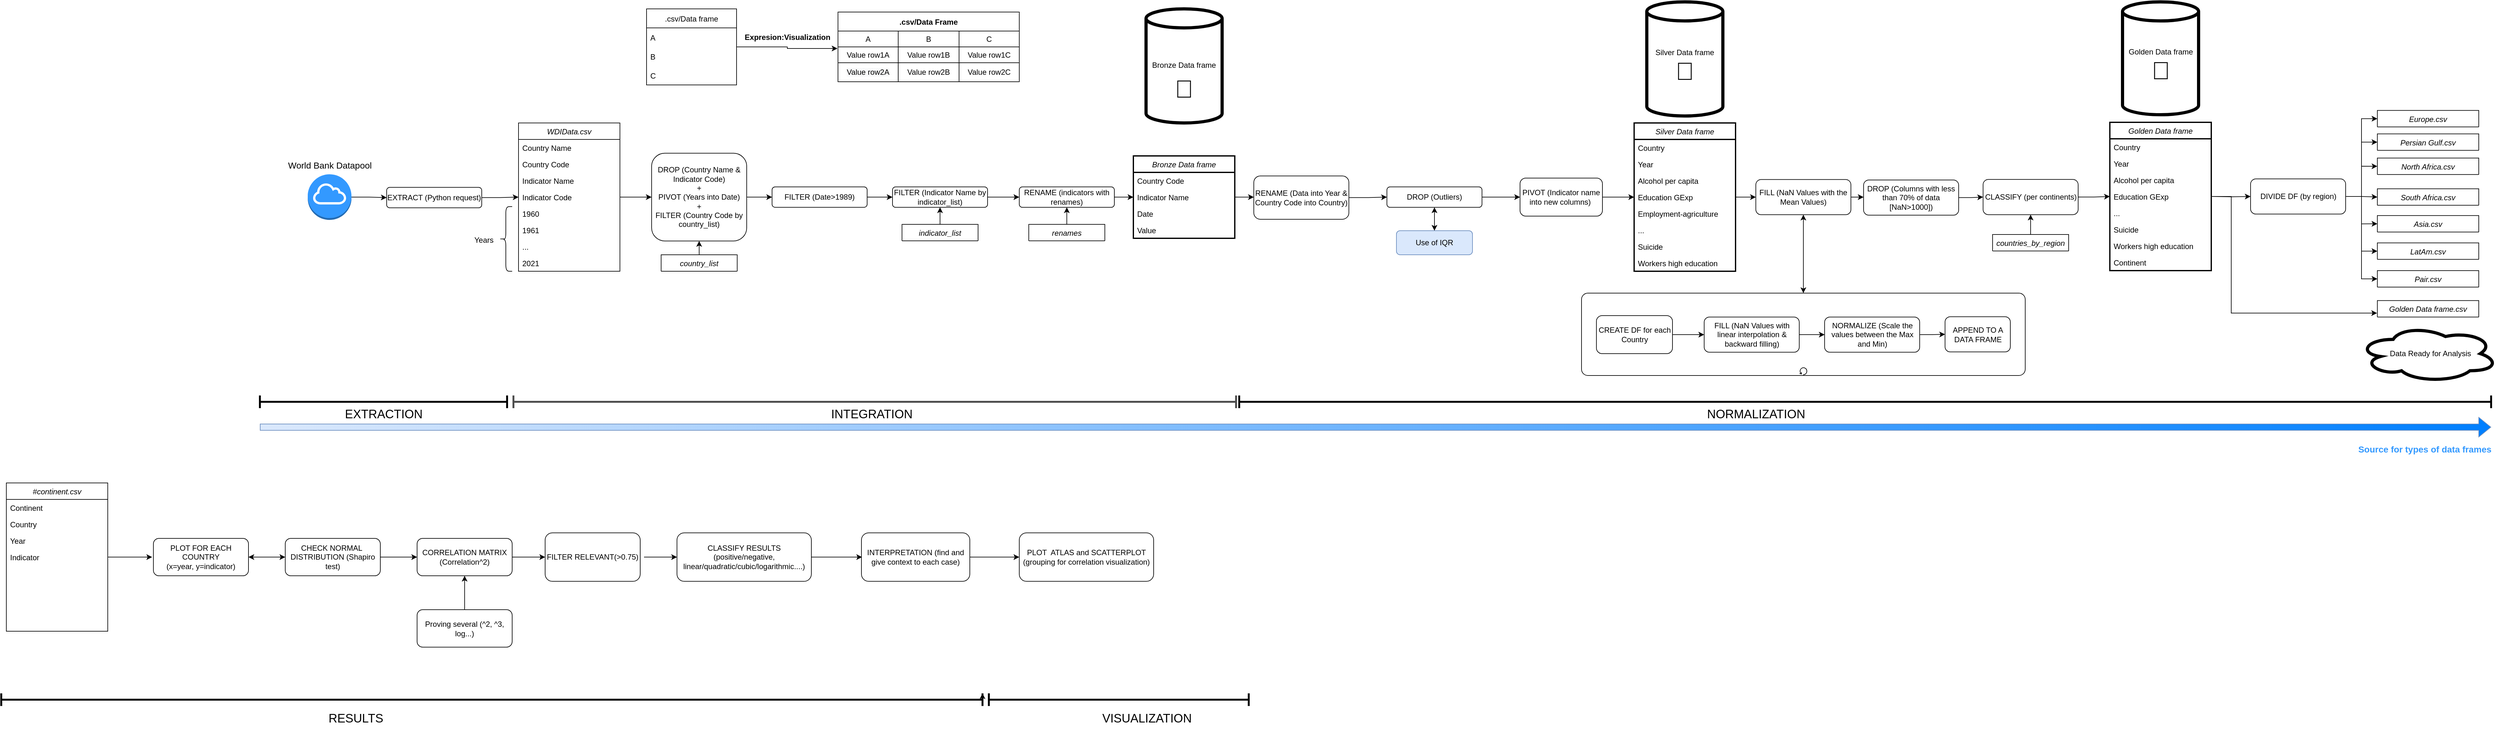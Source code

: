 <mxfile version="20.1.1" type="device"><diagram id="C5RBs43oDa-KdzZeNtuy" name="Page-1"><mxGraphModel dx="2489" dy="773" grid="1" gridSize="10" guides="1" tooltips="1" connect="1" arrows="1" fold="1" page="1" pageScale="1" pageWidth="827" pageHeight="1169" math="0" shadow="0"><root><mxCell id="WIyWlLk6GJQsqaUBKTNV-0"/><mxCell id="WIyWlLk6GJQsqaUBKTNV-1" parent="WIyWlLk6GJQsqaUBKTNV-0"/><mxCell id="0eA0-Sn2gG_ahQALk1rU-91" value="" style="shape=flexArrow;endArrow=classic;html=1;rounded=0;fillColor=#007FFF;strokeColor=#6c8ebf;gradientColor=#DAE8FC;gradientDirection=west;" parent="WIyWlLk6GJQsqaUBKTNV-1" edge="1"><mxGeometry width="50" height="50" relative="1" as="geometry"><mxPoint x="-320" y="680" as="sourcePoint"/><mxPoint x="3200" y="680" as="targetPoint"/></mxGeometry></mxCell><mxCell id="Y-TJoxgfTKyJef0F6XM9-22" value="" style="edgeStyle=orthogonalEdgeStyle;rounded=0;orthogonalLoop=1;jettySize=auto;html=1;" parent="WIyWlLk6GJQsqaUBKTNV-1" source="zkfFHV4jXpPFQw0GAbJ--0" target="Y-TJoxgfTKyJef0F6XM9-5" edge="1"><mxGeometry relative="1" as="geometry"/></mxCell><mxCell id="zkfFHV4jXpPFQw0GAbJ--0" value="WDIData.csv" style="swimlane;fontStyle=2;align=center;verticalAlign=top;childLayout=stackLayout;horizontal=1;startSize=26;horizontalStack=0;resizeParent=1;resizeLast=0;collapsible=1;marginBottom=0;rounded=0;shadow=0;strokeWidth=1;" parent="WIyWlLk6GJQsqaUBKTNV-1" vertex="1"><mxGeometry x="88" y="200" width="160" height="234" as="geometry"><mxRectangle x="40" y="200" width="160" height="26" as="alternateBounds"/></mxGeometry></mxCell><mxCell id="zkfFHV4jXpPFQw0GAbJ--1" value="Country Name" style="text;align=left;verticalAlign=top;spacingLeft=4;spacingRight=4;overflow=hidden;rotatable=0;points=[[0,0.5],[1,0.5]];portConstraint=eastwest;" parent="zkfFHV4jXpPFQw0GAbJ--0" vertex="1"><mxGeometry y="26" width="160" height="26" as="geometry"/></mxCell><mxCell id="zkfFHV4jXpPFQw0GAbJ--2" value="Country Code" style="text;align=left;verticalAlign=top;spacingLeft=4;spacingRight=4;overflow=hidden;rotatable=0;points=[[0,0.5],[1,0.5]];portConstraint=eastwest;rounded=0;shadow=0;html=0;" parent="zkfFHV4jXpPFQw0GAbJ--0" vertex="1"><mxGeometry y="52" width="160" height="26" as="geometry"/></mxCell><mxCell id="zkfFHV4jXpPFQw0GAbJ--3" value="Indicator Name" style="text;align=left;verticalAlign=top;spacingLeft=4;spacingRight=4;overflow=hidden;rotatable=0;points=[[0,0.5],[1,0.5]];portConstraint=eastwest;rounded=0;shadow=0;html=0;" parent="zkfFHV4jXpPFQw0GAbJ--0" vertex="1"><mxGeometry y="78" width="160" height="26" as="geometry"/></mxCell><mxCell id="zkfFHV4jXpPFQw0GAbJ--5" value="Indicator Code" style="text;align=left;verticalAlign=top;spacingLeft=4;spacingRight=4;overflow=hidden;rotatable=0;points=[[0,0.5],[1,0.5]];portConstraint=eastwest;" parent="zkfFHV4jXpPFQw0GAbJ--0" vertex="1"><mxGeometry y="104" width="160" height="26" as="geometry"/></mxCell><mxCell id="Y-TJoxgfTKyJef0F6XM9-0" value="1960" style="text;align=left;verticalAlign=top;spacingLeft=4;spacingRight=4;overflow=hidden;rotatable=0;points=[[0,0.5],[1,0.5]];portConstraint=eastwest;" parent="zkfFHV4jXpPFQw0GAbJ--0" vertex="1"><mxGeometry y="130" width="160" height="26" as="geometry"/></mxCell><mxCell id="Y-TJoxgfTKyJef0F6XM9-1" value="1961" style="text;align=left;verticalAlign=top;spacingLeft=4;spacingRight=4;overflow=hidden;rotatable=0;points=[[0,0.5],[1,0.5]];portConstraint=eastwest;" parent="zkfFHV4jXpPFQw0GAbJ--0" vertex="1"><mxGeometry y="156" width="160" height="26" as="geometry"/></mxCell><mxCell id="Y-TJoxgfTKyJef0F6XM9-2" value="..." style="text;align=left;verticalAlign=top;spacingLeft=4;spacingRight=4;overflow=hidden;rotatable=0;points=[[0,0.5],[1,0.5]];portConstraint=eastwest;" parent="zkfFHV4jXpPFQw0GAbJ--0" vertex="1"><mxGeometry y="182" width="160" height="26" as="geometry"/></mxCell><mxCell id="Y-TJoxgfTKyJef0F6XM9-3" value="2021" style="text;align=left;verticalAlign=top;spacingLeft=4;spacingRight=4;overflow=hidden;rotatable=0;points=[[0,0.5],[1,0.5]];portConstraint=eastwest;" parent="zkfFHV4jXpPFQw0GAbJ--0" vertex="1"><mxGeometry y="208" width="160" height="26" as="geometry"/></mxCell><mxCell id="Y-TJoxgfTKyJef0F6XM9-20" value="" style="edgeStyle=orthogonalEdgeStyle;rounded=0;orthogonalLoop=1;jettySize=auto;html=1;" parent="WIyWlLk6GJQsqaUBKTNV-1" source="Y-TJoxgfTKyJef0F6XM9-5" edge="1"><mxGeometry relative="1" as="geometry"><mxPoint x="488" y="317" as="targetPoint"/></mxGeometry></mxCell><mxCell id="Y-TJoxgfTKyJef0F6XM9-5" value="DROP (Country Name &amp;amp; Indicator Code)&lt;br&gt;+&lt;br&gt;PIVOT (Years into Date)&lt;br&gt;+&lt;br&gt;FILTER (Country Code by country_list)" style="rounded=1;whiteSpace=wrap;html=1;" parent="WIyWlLk6GJQsqaUBKTNV-1" vertex="1"><mxGeometry x="298" y="247.75" width="150" height="138.5" as="geometry"/></mxCell><mxCell id="Y-TJoxgfTKyJef0F6XM9-16" style="edgeStyle=orthogonalEdgeStyle;rounded=0;orthogonalLoop=1;jettySize=auto;html=1;entryX=0.5;entryY=1;entryDx=0;entryDy=0;" parent="WIyWlLk6GJQsqaUBKTNV-1" source="Y-TJoxgfTKyJef0F6XM9-7" target="Y-TJoxgfTKyJef0F6XM9-5" edge="1"><mxGeometry relative="1" as="geometry"/></mxCell><mxCell id="Y-TJoxgfTKyJef0F6XM9-7" value="country_list" style="swimlane;fontStyle=2;align=center;verticalAlign=top;childLayout=stackLayout;horizontal=1;startSize=26;horizontalStack=0;resizeParent=1;resizeLast=0;collapsible=1;marginBottom=0;rounded=0;shadow=0;strokeWidth=1;" parent="WIyWlLk6GJQsqaUBKTNV-1" vertex="1" collapsed="1"><mxGeometry x="313" y="408" width="120" height="26" as="geometry"><mxRectangle x="313" y="408" width="160" height="730" as="alternateBounds"/></mxGeometry></mxCell><mxCell id="Y-TJoxgfTKyJef0F6XM9-8" value="DEU&#10;FRA&#10;SWE&#10;GBR&#10;ESP&#10;HRV&#10;POL&#10;GRC&#10;AUT&#10;NLD&#10;IRQ&#10;QAT&#10;ARE&#10;SAU&#10;AZE&#10;YEM&#10;YDR&#10;OMN&#10;DZA&#10;EGY&#10;LBY&#10;ISR&#10;TUR&#10;MAR&#10;SEN&#10;ZAF&#10;LBR&#10;MOZ&#10;CMR&#10;NGA&#10;GHA&#10;BGD&#10;IND&#10;VNM&#10;THA&#10;IDN&#10;PHL&#10;KOR&#10;MEX&#10;BRA&#10;ARG&#10;PER&#10;VEN&#10;COL&#10;CHL&#10;PCZ&#10;CRI&#10;USA&#10;CHN" style="text;align=left;verticalAlign=top;spacingLeft=4;spacingRight=4;overflow=hidden;rotatable=0;points=[[0,0.5],[1,0.5]];portConstraint=eastwest;" parent="Y-TJoxgfTKyJef0F6XM9-7" vertex="1"><mxGeometry y="26" width="160" height="704" as="geometry"/></mxCell><mxCell id="Y-TJoxgfTKyJef0F6XM9-24" value="" style="edgeStyle=orthogonalEdgeStyle;rounded=0;orthogonalLoop=1;jettySize=auto;html=1;" parent="WIyWlLk6GJQsqaUBKTNV-1" source="Y-TJoxgfTKyJef0F6XM9-21" target="Y-TJoxgfTKyJef0F6XM9-23" edge="1"><mxGeometry relative="1" as="geometry"/></mxCell><mxCell id="Y-TJoxgfTKyJef0F6XM9-21" value="FILTER (Date&amp;gt;1989)" style="rounded=1;whiteSpace=wrap;html=1;" parent="WIyWlLk6GJQsqaUBKTNV-1" vertex="1"><mxGeometry x="488" y="300.87" width="150" height="32.25" as="geometry"/></mxCell><mxCell id="Y-TJoxgfTKyJef0F6XM9-58" style="edgeStyle=orthogonalEdgeStyle;rounded=0;orthogonalLoop=1;jettySize=auto;html=1;exitX=1;exitY=0.5;exitDx=0;exitDy=0;entryX=0;entryY=0.5;entryDx=0;entryDy=0;fontSize=39;" parent="WIyWlLk6GJQsqaUBKTNV-1" source="Y-TJoxgfTKyJef0F6XM9-23" target="Y-TJoxgfTKyJef0F6XM9-54" edge="1"><mxGeometry relative="1" as="geometry"/></mxCell><mxCell id="Y-TJoxgfTKyJef0F6XM9-23" value="FILTER (Indicator Name by indicator_list)" style="rounded=1;whiteSpace=wrap;html=1;" parent="WIyWlLk6GJQsqaUBKTNV-1" vertex="1"><mxGeometry x="678" y="300.88" width="150" height="32.25" as="geometry"/></mxCell><mxCell id="Y-TJoxgfTKyJef0F6XM9-27" value="" style="edgeStyle=orthogonalEdgeStyle;rounded=0;orthogonalLoop=1;jettySize=auto;html=1;" parent="WIyWlLk6GJQsqaUBKTNV-1" source="Y-TJoxgfTKyJef0F6XM9-25" target="Y-TJoxgfTKyJef0F6XM9-23" edge="1"><mxGeometry relative="1" as="geometry"/></mxCell><mxCell id="Y-TJoxgfTKyJef0F6XM9-25" value="indicator_list" style="swimlane;fontStyle=2;align=center;verticalAlign=top;childLayout=stackLayout;horizontal=1;startSize=26;horizontalStack=0;resizeParent=1;resizeLast=0;collapsible=1;marginBottom=0;rounded=0;shadow=0;strokeWidth=1;" parent="WIyWlLk6GJQsqaUBKTNV-1" vertex="1" collapsed="1"><mxGeometry x="693" y="360" width="120" height="26" as="geometry"><mxRectangle x="693" y="360" width="730" height="360" as="alternateBounds"/></mxGeometry></mxCell><mxCell id="Y-TJoxgfTKyJef0F6XM9-26" value="GDP (current US$)&#10;Literacy rate, adult total (% of people ages 15 and above)', 'Government expenditure on education, total (% of government expenditure)&#10;Net migration&#10;Commercial service exports (current US$)&#10;Exports of goods and services (current US$)&#10;Taxes on international trade (current LCU)&#10;Fertility rate, total (births per woman)&#10;People using at least basic sanitation services (% of the population)&#10;Employment in agriculture (% of total employment) (modeled ILO estimate)&#10;Employment in services (% of total employment) (modeled ILO estimate)&#10;Employment in industry (% of total employment) (modeled ILO estimate)&#10;Electricity production from renewable sources, excluding hydroelectric (kWh)&#10;Number of infant deaths&#10;Number of infant deaths&#10;Foreign direct investment, net (BoP, current US$)&#10;Mortality rate attributed to household and ambient air pollution, age-standardized (per 100,000 population)&#10;Total alcohol consumption per capita (liters of pure alcohol, projected estimates, 15+ years of age)&#10;Research and development expenditure (% of GDP)&#10;Labor force with advanced education (% of the total working-age population with advanced education)&#10;Suicide mortality rate (per 100,000 population)&#10;CPIA gender equality rating (1=low to 6=high)&#10;Share of youth not in education, employment, or training, total (% of the youth population)&#10;Government expenditure on education, total (% of government expenditure)" style="text;align=left;verticalAlign=top;spacingLeft=4;spacingRight=4;overflow=hidden;rotatable=0;points=[[0,0.5],[1,0.5]];portConstraint=eastwest;" parent="Y-TJoxgfTKyJef0F6XM9-25" vertex="1"><mxGeometry y="26" width="730" height="334" as="geometry"/></mxCell><mxCell id="Y-TJoxgfTKyJef0F6XM9-28" value="" style="shape=image;html=1;verticalAlign=top;verticalLabelPosition=bottom;labelBackgroundColor=#ffffff;imageAspect=0;aspect=fixed;image=https://cdn1.iconfinder.com/data/icons/bootstrap-vol-3/16/filetype-csv-128.png" parent="WIyWlLk6GJQsqaUBKTNV-1" vertex="1"><mxGeometry x="108" y="40" width="120" height="120" as="geometry"/></mxCell><mxCell id="Y-TJoxgfTKyJef0F6XM9-38" value="Bronze Data frame" style="swimlane;fontStyle=2;align=center;verticalAlign=top;childLayout=stackLayout;horizontal=1;startSize=26;horizontalStack=0;resizeParent=1;resizeLast=0;collapsible=1;marginBottom=0;rounded=0;shadow=0;strokeWidth=2;" parent="WIyWlLk6GJQsqaUBKTNV-1" vertex="1"><mxGeometry x="1058" y="252.01" width="160" height="130" as="geometry"><mxRectangle x="1220" y="242.01" width="160" height="26" as="alternateBounds"/></mxGeometry></mxCell><mxCell id="Y-TJoxgfTKyJef0F6XM9-40" value="Country Code" style="text;align=left;verticalAlign=top;spacingLeft=4;spacingRight=4;overflow=hidden;rotatable=0;points=[[0,0.5],[1,0.5]];portConstraint=eastwest;rounded=0;shadow=0;html=0;" parent="Y-TJoxgfTKyJef0F6XM9-38" vertex="1"><mxGeometry y="26" width="160" height="26" as="geometry"/></mxCell><mxCell id="Y-TJoxgfTKyJef0F6XM9-41" value="Indicator Name" style="text;align=left;verticalAlign=top;spacingLeft=4;spacingRight=4;overflow=hidden;rotatable=0;points=[[0,0.5],[1,0.5]];portConstraint=eastwest;rounded=0;shadow=0;html=0;" parent="Y-TJoxgfTKyJef0F6XM9-38" vertex="1"><mxGeometry y="52" width="160" height="26" as="geometry"/></mxCell><mxCell id="Y-TJoxgfTKyJef0F6XM9-43" value="Date" style="text;align=left;verticalAlign=top;spacingLeft=4;spacingRight=4;overflow=hidden;rotatable=0;points=[[0,0.5],[1,0.5]];portConstraint=eastwest;" parent="Y-TJoxgfTKyJef0F6XM9-38" vertex="1"><mxGeometry y="78" width="160" height="26" as="geometry"/></mxCell><mxCell id="Y-TJoxgfTKyJef0F6XM9-44" value="Value" style="text;align=left;verticalAlign=top;spacingLeft=4;spacingRight=4;overflow=hidden;rotatable=0;points=[[0,0.5],[1,0.5]];portConstraint=eastwest;" parent="Y-TJoxgfTKyJef0F6XM9-38" vertex="1"><mxGeometry y="104" width="160" height="26" as="geometry"/></mxCell><mxCell id="Y-TJoxgfTKyJef0F6XM9-50" value="Bronze Data frame&lt;font style=&quot;font-size: 39px;&quot;&gt;&lt;br&gt;🥉&lt;/font&gt;" style="shape=cylinder3;whiteSpace=wrap;html=1;boundedLbl=1;backgroundOutline=1;size=15;strokeWidth=5;" parent="WIyWlLk6GJQsqaUBKTNV-1" vertex="1"><mxGeometry x="1078" y="20" width="120" height="180" as="geometry"/></mxCell><mxCell id="Y-TJoxgfTKyJef0F6XM9-70" style="edgeStyle=orthogonalEdgeStyle;rounded=0;orthogonalLoop=1;jettySize=auto;html=1;exitX=1;exitY=0.5;exitDx=0;exitDy=0;entryX=0;entryY=0.5;entryDx=0;entryDy=0;fontSize=39;" parent="WIyWlLk6GJQsqaUBKTNV-1" source="Y-TJoxgfTKyJef0F6XM9-52" target="Y-TJoxgfTKyJef0F6XM9-69" edge="1"><mxGeometry relative="1" as="geometry"/></mxCell><mxCell id="Y-TJoxgfTKyJef0F6XM9-52" value="DROP (Outliers)" style="rounded=1;whiteSpace=wrap;html=1;" parent="WIyWlLk6GJQsqaUBKTNV-1" vertex="1"><mxGeometry x="1458" y="300.88" width="150" height="32.25" as="geometry"/></mxCell><mxCell id="Y-TJoxgfTKyJef0F6XM9-59" style="edgeStyle=orthogonalEdgeStyle;rounded=0;orthogonalLoop=1;jettySize=auto;html=1;exitX=1;exitY=0.5;exitDx=0;exitDy=0;entryX=0;entryY=0.5;entryDx=0;entryDy=0;fontSize=39;" parent="WIyWlLk6GJQsqaUBKTNV-1" source="Y-TJoxgfTKyJef0F6XM9-54" target="Y-TJoxgfTKyJef0F6XM9-38" edge="1"><mxGeometry relative="1" as="geometry"/></mxCell><mxCell id="Y-TJoxgfTKyJef0F6XM9-54" value="RENAME (indicators with renames)" style="rounded=1;whiteSpace=wrap;html=1;" parent="WIyWlLk6GJQsqaUBKTNV-1" vertex="1"><mxGeometry x="878" y="300.88" width="150" height="32.25" as="geometry"/></mxCell><mxCell id="Y-TJoxgfTKyJef0F6XM9-57" style="edgeStyle=orthogonalEdgeStyle;rounded=0;orthogonalLoop=1;jettySize=auto;html=1;exitX=0.5;exitY=0;exitDx=0;exitDy=0;entryX=0.5;entryY=1;entryDx=0;entryDy=0;fontSize=39;" parent="WIyWlLk6GJQsqaUBKTNV-1" source="Y-TJoxgfTKyJef0F6XM9-55" target="Y-TJoxgfTKyJef0F6XM9-54" edge="1"><mxGeometry relative="1" as="geometry"/></mxCell><mxCell id="Y-TJoxgfTKyJef0F6XM9-55" value="renames" style="swimlane;fontStyle=2;align=center;verticalAlign=top;childLayout=stackLayout;horizontal=1;startSize=26;horizontalStack=0;resizeParent=1;resizeLast=0;collapsible=1;marginBottom=0;rounded=0;shadow=0;strokeWidth=1;" parent="WIyWlLk6GJQsqaUBKTNV-1" vertex="1" collapsed="1"><mxGeometry x="893" y="360" width="120" height="26" as="geometry"><mxRectangle x="893" y="360" width="170" height="360" as="alternateBounds"/></mxGeometry></mxCell><mxCell id="Y-TJoxgfTKyJef0F6XM9-56" value="Gender equality&#10;Exports-Commercial services&#10;Renewable electricity&#10;Employment-agriculture&#10;Employment-industry&#10;Employment-services&#10;Exports-G&amp;S&#10;Fertility rate&#10;Foreign investment&#10;GDP&#10;Education GExp&#10;Workers high education&#10;Literacy rate&#10;Mortality-pollution&#10;Net migration&#10;Mortality-infants&#10;Health services use&#10;R&amp;D GExp&#10;Ninis&#10;Suicide&#10;International taxes&#10;Alcohol per capita" style="text;align=left;verticalAlign=top;spacingLeft=4;spacingRight=4;overflow=hidden;rotatable=0;points=[[0,0.5],[1,0.5]];portConstraint=eastwest;" parent="Y-TJoxgfTKyJef0F6XM9-55" vertex="1"><mxGeometry y="26" width="170" height="334" as="geometry"/></mxCell><UserObject label="Use of IQR&lt;br&gt;" link="https://www.pluralsight.com/guides/cleaning-up-data-from-outliers" id="Y-TJoxgfTKyJef0F6XM9-60"><mxCell style="whiteSpace=wrap;html=1;rounded=1;fillColor=#dae8fc;strokeColor=#6c8ebf;" parent="WIyWlLk6GJQsqaUBKTNV-1" vertex="1"><mxGeometry x="1473" y="369.99" width="120" height="38.01" as="geometry"/></mxCell></UserObject><mxCell id="Y-TJoxgfTKyJef0F6XM9-62" value="" style="endArrow=classic;startArrow=classic;html=1;rounded=0;fontSize=39;entryX=0.5;entryY=1;entryDx=0;entryDy=0;exitX=0.5;exitY=0;exitDx=0;exitDy=0;" parent="WIyWlLk6GJQsqaUBKTNV-1" source="Y-TJoxgfTKyJef0F6XM9-60" target="Y-TJoxgfTKyJef0F6XM9-52" edge="1"><mxGeometry width="50" height="50" relative="1" as="geometry"><mxPoint x="1538" y="369.99" as="sourcePoint"/><mxPoint x="1588" y="319.99" as="targetPoint"/></mxGeometry></mxCell><mxCell id="A-I238guiB8VrLMjT0FE-13" style="edgeStyle=orthogonalEdgeStyle;rounded=0;orthogonalLoop=1;jettySize=auto;html=1;exitX=1;exitY=0.5;exitDx=0;exitDy=0;entryX=0;entryY=0.5;entryDx=0;entryDy=0;" parent="WIyWlLk6GJQsqaUBKTNV-1" source="Y-TJoxgfTKyJef0F6XM9-63" target="7UXHPo6B_YlM2r6y1zw9-0" edge="1"><mxGeometry relative="1" as="geometry"/></mxCell><mxCell id="Y-TJoxgfTKyJef0F6XM9-63" value="FILL (NaN Values with the Mean Values)" style="rounded=1;whiteSpace=wrap;html=1;" parent="WIyWlLk6GJQsqaUBKTNV-1" vertex="1"><mxGeometry x="2040" y="289.23" width="150" height="55.56" as="geometry"/></mxCell><mxCell id="Y-TJoxgfTKyJef0F6XM9-105" value="" style="edgeStyle=orthogonalEdgeStyle;rounded=0;orthogonalLoop=1;jettySize=auto;html=1;fontSize=39;" parent="WIyWlLk6GJQsqaUBKTNV-1" target="Y-TJoxgfTKyJef0F6XM9-104" edge="1"><mxGeometry relative="1" as="geometry"><mxPoint x="1788.5" y="533.5" as="sourcePoint"/></mxGeometry></mxCell><mxCell id="Y-TJoxgfTKyJef0F6XM9-88" style="edgeStyle=orthogonalEdgeStyle;rounded=0;orthogonalLoop=1;jettySize=auto;html=1;exitX=1;exitY=0.5;exitDx=0;exitDy=0;entryX=0;entryY=0.5;entryDx=0;entryDy=0;fontSize=39;" parent="WIyWlLk6GJQsqaUBKTNV-1" source="Y-TJoxgfTKyJef0F6XM9-69" target="Y-TJoxgfTKyJef0F6XM9-83" edge="1"><mxGeometry relative="1" as="geometry"/></mxCell><mxCell id="Y-TJoxgfTKyJef0F6XM9-69" value="PIVOT (Indicator name into new columns)&amp;nbsp;" style="whiteSpace=wrap;html=1;rounded=1;" parent="WIyWlLk6GJQsqaUBKTNV-1" vertex="1"><mxGeometry x="1668" y="287.01" width="130" height="60" as="geometry"/></mxCell><mxCell id="Y-TJoxgfTKyJef0F6XM9-78" value="Silver Data frame&lt;font style=&quot;font-size: 39px;&quot;&gt;🥈&lt;/font&gt;" style="shape=cylinder3;whiteSpace=wrap;html=1;boundedLbl=1;backgroundOutline=1;size=15;strokeWidth=5;" parent="WIyWlLk6GJQsqaUBKTNV-1" vertex="1"><mxGeometry x="1868" y="9" width="120" height="180" as="geometry"/></mxCell><mxCell id="Y-TJoxgfTKyJef0F6XM9-79" value="Silver Data frame" style="swimlane;fontStyle=2;align=center;verticalAlign=top;childLayout=stackLayout;horizontal=1;startSize=26;horizontalStack=0;resizeParent=1;resizeLast=0;collapsible=1;marginBottom=0;rounded=0;shadow=0;strokeWidth=2;" parent="WIyWlLk6GJQsqaUBKTNV-1" vertex="1"><mxGeometry x="1848" y="200" width="160" height="234" as="geometry"><mxRectangle x="1600" y="220" width="160" height="26" as="alternateBounds"/></mxGeometry></mxCell><mxCell id="Y-TJoxgfTKyJef0F6XM9-80" value="Country " style="text;align=left;verticalAlign=top;spacingLeft=4;spacingRight=4;overflow=hidden;rotatable=0;points=[[0,0.5],[1,0.5]];portConstraint=eastwest;" parent="Y-TJoxgfTKyJef0F6XM9-79" vertex="1"><mxGeometry y="26" width="160" height="26" as="geometry"/></mxCell><mxCell id="Y-TJoxgfTKyJef0F6XM9-81" value="Year" style="text;align=left;verticalAlign=top;spacingLeft=4;spacingRight=4;overflow=hidden;rotatable=0;points=[[0,0.5],[1,0.5]];portConstraint=eastwest;rounded=0;shadow=0;html=0;" parent="Y-TJoxgfTKyJef0F6XM9-79" vertex="1"><mxGeometry y="52" width="160" height="26" as="geometry"/></mxCell><mxCell id="Y-TJoxgfTKyJef0F6XM9-82" value="Alcohol per capita" style="text;align=left;verticalAlign=top;spacingLeft=4;spacingRight=4;overflow=hidden;rotatable=0;points=[[0,0.5],[1,0.5]];portConstraint=eastwest;rounded=0;shadow=0;html=0;" parent="Y-TJoxgfTKyJef0F6XM9-79" vertex="1"><mxGeometry y="78" width="160" height="26" as="geometry"/></mxCell><mxCell id="Y-TJoxgfTKyJef0F6XM9-83" value="Education GExp" style="text;align=left;verticalAlign=top;spacingLeft=4;spacingRight=4;overflow=hidden;rotatable=0;points=[[0,0.5],[1,0.5]];portConstraint=eastwest;" parent="Y-TJoxgfTKyJef0F6XM9-79" vertex="1"><mxGeometry y="104" width="160" height="26" as="geometry"/></mxCell><mxCell id="Y-TJoxgfTKyJef0F6XM9-84" value="Employment-agriculture" style="text;align=left;verticalAlign=top;spacingLeft=4;spacingRight=4;overflow=hidden;rotatable=0;points=[[0,0.5],[1,0.5]];portConstraint=eastwest;" parent="Y-TJoxgfTKyJef0F6XM9-79" vertex="1"><mxGeometry y="130" width="160" height="26" as="geometry"/></mxCell><mxCell id="Y-TJoxgfTKyJef0F6XM9-85" value="..." style="text;align=left;verticalAlign=top;spacingLeft=4;spacingRight=4;overflow=hidden;rotatable=0;points=[[0,0.5],[1,0.5]];portConstraint=eastwest;" parent="Y-TJoxgfTKyJef0F6XM9-79" vertex="1"><mxGeometry y="156" width="160" height="26" as="geometry"/></mxCell><mxCell id="Y-TJoxgfTKyJef0F6XM9-86" value="Suicide" style="text;align=left;verticalAlign=top;spacingLeft=4;spacingRight=4;overflow=hidden;rotatable=0;points=[[0,0.5],[1,0.5]];portConstraint=eastwest;" parent="Y-TJoxgfTKyJef0F6XM9-79" vertex="1"><mxGeometry y="182" width="160" height="26" as="geometry"/></mxCell><mxCell id="Y-TJoxgfTKyJef0F6XM9-87" value="Workers high education" style="text;align=left;verticalAlign=top;spacingLeft=4;spacingRight=4;overflow=hidden;rotatable=0;points=[[0,0.5],[1,0.5]];portConstraint=eastwest;" parent="Y-TJoxgfTKyJef0F6XM9-79" vertex="1"><mxGeometry y="208" width="160" height="26" as="geometry"/></mxCell><mxCell id="Y-TJoxgfTKyJef0F6XM9-91" style="edgeStyle=orthogonalEdgeStyle;rounded=0;orthogonalLoop=1;jettySize=auto;html=1;exitX=1;exitY=0.5;exitDx=0;exitDy=0;entryX=0;entryY=0.5;entryDx=0;entryDy=0;fontSize=39;" parent="WIyWlLk6GJQsqaUBKTNV-1" source="Y-TJoxgfTKyJef0F6XM9-90" target="Y-TJoxgfTKyJef0F6XM9-52" edge="1"><mxGeometry relative="1" as="geometry"/></mxCell><mxCell id="Y-TJoxgfTKyJef0F6XM9-90" value="RENAME (Data into Year &amp;amp; Country Code into Country)" style="rounded=1;whiteSpace=wrap;html=1;" parent="WIyWlLk6GJQsqaUBKTNV-1" vertex="1"><mxGeometry x="1248" y="283.6" width="150" height="68.35" as="geometry"/></mxCell><mxCell id="Y-TJoxgfTKyJef0F6XM9-92" style="edgeStyle=orthogonalEdgeStyle;rounded=0;orthogonalLoop=1;jettySize=auto;html=1;exitX=1;exitY=0.5;exitDx=0;exitDy=0;entryX=0;entryY=0.5;entryDx=0;entryDy=0;fontSize=39;" parent="WIyWlLk6GJQsqaUBKTNV-1" source="Y-TJoxgfTKyJef0F6XM9-41" target="Y-TJoxgfTKyJef0F6XM9-90" edge="1"><mxGeometry relative="1" as="geometry"/></mxCell><mxCell id="Y-TJoxgfTKyJef0F6XM9-93" value="Golden Data frame&lt;span style=&quot;font-size: 39px;&quot;&gt;🥇&lt;/span&gt;" style="shape=cylinder3;whiteSpace=wrap;html=1;boundedLbl=1;backgroundOutline=1;size=15;strokeWidth=5;" parent="WIyWlLk6GJQsqaUBKTNV-1" vertex="1"><mxGeometry x="2618.5" y="9" width="120" height="178.01" as="geometry"/></mxCell><mxCell id="Y-TJoxgfTKyJef0F6XM9-94" value="Golden Data frame" style="swimlane;fontStyle=2;align=center;verticalAlign=top;childLayout=stackLayout;horizontal=1;startSize=26;horizontalStack=0;resizeParent=1;resizeLast=0;collapsible=1;marginBottom=0;rounded=0;shadow=0;strokeWidth=2;" parent="WIyWlLk6GJQsqaUBKTNV-1" vertex="1"><mxGeometry x="2598.5" y="199.01" width="160" height="234" as="geometry"><mxRectangle x="1600" y="220" width="160" height="26" as="alternateBounds"/></mxGeometry></mxCell><mxCell id="Y-TJoxgfTKyJef0F6XM9-95" value="Country " style="text;align=left;verticalAlign=top;spacingLeft=4;spacingRight=4;overflow=hidden;rotatable=0;points=[[0,0.5],[1,0.5]];portConstraint=eastwest;" parent="Y-TJoxgfTKyJef0F6XM9-94" vertex="1"><mxGeometry y="26" width="160" height="26" as="geometry"/></mxCell><mxCell id="Y-TJoxgfTKyJef0F6XM9-96" value="Year" style="text;align=left;verticalAlign=top;spacingLeft=4;spacingRight=4;overflow=hidden;rotatable=0;points=[[0,0.5],[1,0.5]];portConstraint=eastwest;rounded=0;shadow=0;html=0;" parent="Y-TJoxgfTKyJef0F6XM9-94" vertex="1"><mxGeometry y="52" width="160" height="26" as="geometry"/></mxCell><mxCell id="Y-TJoxgfTKyJef0F6XM9-97" value="Alcohol per capita" style="text;align=left;verticalAlign=top;spacingLeft=4;spacingRight=4;overflow=hidden;rotatable=0;points=[[0,0.5],[1,0.5]];portConstraint=eastwest;rounded=0;shadow=0;html=0;" parent="Y-TJoxgfTKyJef0F6XM9-94" vertex="1"><mxGeometry y="78" width="160" height="26" as="geometry"/></mxCell><mxCell id="Y-TJoxgfTKyJef0F6XM9-98" value="Education GExp" style="text;align=left;verticalAlign=top;spacingLeft=4;spacingRight=4;overflow=hidden;rotatable=0;points=[[0,0.5],[1,0.5]];portConstraint=eastwest;" parent="Y-TJoxgfTKyJef0F6XM9-94" vertex="1"><mxGeometry y="104" width="160" height="26" as="geometry"/></mxCell><mxCell id="Y-TJoxgfTKyJef0F6XM9-100" value="..." style="text;align=left;verticalAlign=top;spacingLeft=4;spacingRight=4;overflow=hidden;rotatable=0;points=[[0,0.5],[1,0.5]];portConstraint=eastwest;" parent="Y-TJoxgfTKyJef0F6XM9-94" vertex="1"><mxGeometry y="130" width="160" height="26" as="geometry"/></mxCell><mxCell id="Y-TJoxgfTKyJef0F6XM9-101" value="Suicide" style="text;align=left;verticalAlign=top;spacingLeft=4;spacingRight=4;overflow=hidden;rotatable=0;points=[[0,0.5],[1,0.5]];portConstraint=eastwest;" parent="Y-TJoxgfTKyJef0F6XM9-94" vertex="1"><mxGeometry y="156" width="160" height="26" as="geometry"/></mxCell><mxCell id="Y-TJoxgfTKyJef0F6XM9-102" value="Workers high education" style="text;align=left;verticalAlign=top;spacingLeft=4;spacingRight=4;overflow=hidden;rotatable=0;points=[[0,0.5],[1,0.5]];portConstraint=eastwest;" parent="Y-TJoxgfTKyJef0F6XM9-94" vertex="1"><mxGeometry y="182" width="160" height="26" as="geometry"/></mxCell><mxCell id="Y-TJoxgfTKyJef0F6XM9-99" value="Continent" style="text;align=left;verticalAlign=top;spacingLeft=4;spacingRight=4;overflow=hidden;rotatable=0;points=[[0,0.5],[1,0.5]];portConstraint=eastwest;" parent="Y-TJoxgfTKyJef0F6XM9-94" vertex="1"><mxGeometry y="208" width="160" height="26" as="geometry"/></mxCell><mxCell id="Y-TJoxgfTKyJef0F6XM9-109" style="edgeStyle=orthogonalEdgeStyle;rounded=0;orthogonalLoop=1;jettySize=auto;html=1;exitX=1;exitY=0.5;exitDx=0;exitDy=0;entryX=0;entryY=0.5;entryDx=0;entryDy=0;fontSize=39;" parent="WIyWlLk6GJQsqaUBKTNV-1" source="Y-TJoxgfTKyJef0F6XM9-104" target="Y-TJoxgfTKyJef0F6XM9-108" edge="1"><mxGeometry relative="1" as="geometry"/></mxCell><mxCell id="Y-TJoxgfTKyJef0F6XM9-104" value="CALCULATE the Mean for each Variable" style="whiteSpace=wrap;html=1;rounded=1;" parent="WIyWlLk6GJQsqaUBKTNV-1" vertex="1"><mxGeometry x="1833.5" y="476" width="90" height="115" as="geometry"/></mxCell><mxCell id="bp1ymz77lGN3EUISkgl7-1" style="edgeStyle=orthogonalEdgeStyle;rounded=0;orthogonalLoop=1;jettySize=auto;html=1;exitX=1;exitY=0.5;exitDx=0;exitDy=0;entryX=0;entryY=0.5;entryDx=0;entryDy=0;" parent="WIyWlLk6GJQsqaUBKTNV-1" source="Y-TJoxgfTKyJef0F6XM9-108" target="bp1ymz77lGN3EUISkgl7-0" edge="1"><mxGeometry relative="1" as="geometry"/></mxCell><mxCell id="Y-TJoxgfTKyJef0F6XM9-108" value="FILL (NaN Values with the Mean Values)" style="rounded=1;whiteSpace=wrap;html=1;" parent="WIyWlLk6GJQsqaUBKTNV-1" vertex="1"><mxGeometry x="1958.5" y="506.22" width="150" height="55.56" as="geometry"/></mxCell><mxCell id="Y-TJoxgfTKyJef0F6XM9-110" value="APPEND TO A DATA FRAME" style="rounded=1;whiteSpace=wrap;html=1;" parent="WIyWlLk6GJQsqaUBKTNV-1" vertex="1"><mxGeometry x="2338.5" y="505.72" width="103" height="55.56" as="geometry"/></mxCell><mxCell id="0eA0-Sn2gG_ahQALk1rU-2" value="" style="shape=curlyBracket;whiteSpace=wrap;html=1;rounded=1;flipH=1;rotation=-180;" parent="WIyWlLk6GJQsqaUBKTNV-1" vertex="1"><mxGeometry x="58" y="332" width="20" height="102" as="geometry"/></mxCell><mxCell id="Y-TJoxgfTKyJef0F6XM9-115" value="" style="endArrow=classic;startArrow=classic;html=1;rounded=0;fontSize=39;entryX=0.5;entryY=1;entryDx=0;entryDy=0;exitX=0.5;exitY=0;exitDx=0;exitDy=0;exitPerimeter=0;" parent="WIyWlLk6GJQsqaUBKTNV-1" source="A-I238guiB8VrLMjT0FE-0" target="Y-TJoxgfTKyJef0F6XM9-63" edge="1"><mxGeometry width="50" height="50" relative="1" as="geometry"><mxPoint x="2271.5" y="468.5" as="sourcePoint"/><mxPoint x="2296.5" y="379" as="targetPoint"/></mxGeometry></mxCell><mxCell id="0eA0-Sn2gG_ahQALk1rU-3" value="Years" style="text;html=1;align=center;verticalAlign=middle;resizable=0;points=[];autosize=1;strokeColor=none;fillColor=none;" parent="WIyWlLk6GJQsqaUBKTNV-1" vertex="1"><mxGeometry x="8" y="369.99" width="50" height="30" as="geometry"/></mxCell><mxCell id="0eA0-Sn2gG_ahQALk1rU-80" style="edgeStyle=orthogonalEdgeStyle;rounded=0;orthogonalLoop=1;jettySize=auto;html=1;exitX=1;exitY=0.5;exitDx=0;exitDy=0;entryX=0;entryY=0.5;entryDx=0;entryDy=0;" parent="WIyWlLk6GJQsqaUBKTNV-1" source="0eA0-Sn2gG_ahQALk1rU-11" target="0eA0-Sn2gG_ahQALk1rU-13" edge="1"><mxGeometry relative="1" as="geometry"/></mxCell><mxCell id="0eA0-Sn2gG_ahQALk1rU-81" style="edgeStyle=orthogonalEdgeStyle;rounded=0;orthogonalLoop=1;jettySize=auto;html=1;exitX=1;exitY=0.5;exitDx=0;exitDy=0;entryX=0;entryY=0.5;entryDx=0;entryDy=0;" parent="WIyWlLk6GJQsqaUBKTNV-1" source="0eA0-Sn2gG_ahQALk1rU-11" target="0eA0-Sn2gG_ahQALk1rU-23" edge="1"><mxGeometry relative="1" as="geometry"/></mxCell><mxCell id="0eA0-Sn2gG_ahQALk1rU-82" style="edgeStyle=orthogonalEdgeStyle;rounded=0;orthogonalLoop=1;jettySize=auto;html=1;exitX=1;exitY=0.5;exitDx=0;exitDy=0;entryX=0;entryY=0.5;entryDx=0;entryDy=0;" parent="WIyWlLk6GJQsqaUBKTNV-1" source="0eA0-Sn2gG_ahQALk1rU-11" target="0eA0-Sn2gG_ahQALk1rU-32" edge="1"><mxGeometry relative="1" as="geometry"/></mxCell><mxCell id="0eA0-Sn2gG_ahQALk1rU-84" style="edgeStyle=orthogonalEdgeStyle;rounded=0;orthogonalLoop=1;jettySize=auto;html=1;exitX=1;exitY=0.5;exitDx=0;exitDy=0;entryX=0;entryY=0.5;entryDx=0;entryDy=0;" parent="WIyWlLk6GJQsqaUBKTNV-1" source="0eA0-Sn2gG_ahQALk1rU-11" target="0eA0-Sn2gG_ahQALk1rU-41" edge="1"><mxGeometry relative="1" as="geometry"/></mxCell><mxCell id="0eA0-Sn2gG_ahQALk1rU-85" style="edgeStyle=orthogonalEdgeStyle;rounded=0;orthogonalLoop=1;jettySize=auto;html=1;exitX=1;exitY=0.5;exitDx=0;exitDy=0;entryX=0;entryY=0.5;entryDx=0;entryDy=0;" parent="WIyWlLk6GJQsqaUBKTNV-1" source="0eA0-Sn2gG_ahQALk1rU-11" target="0eA0-Sn2gG_ahQALk1rU-50" edge="1"><mxGeometry relative="1" as="geometry"/></mxCell><mxCell id="0eA0-Sn2gG_ahQALk1rU-86" style="edgeStyle=orthogonalEdgeStyle;rounded=0;orthogonalLoop=1;jettySize=auto;html=1;exitX=1;exitY=0.5;exitDx=0;exitDy=0;entryX=0;entryY=0.5;entryDx=0;entryDy=0;" parent="WIyWlLk6GJQsqaUBKTNV-1" source="0eA0-Sn2gG_ahQALk1rU-11" target="0eA0-Sn2gG_ahQALk1rU-59" edge="1"><mxGeometry relative="1" as="geometry"/></mxCell><mxCell id="0eA0-Sn2gG_ahQALk1rU-87" style="edgeStyle=orthogonalEdgeStyle;rounded=0;orthogonalLoop=1;jettySize=auto;html=1;exitX=1;exitY=0.5;exitDx=0;exitDy=0;entryX=0;entryY=0.5;entryDx=0;entryDy=0;" parent="WIyWlLk6GJQsqaUBKTNV-1" source="0eA0-Sn2gG_ahQALk1rU-11" target="0eA0-Sn2gG_ahQALk1rU-68" edge="1"><mxGeometry relative="1" as="geometry"><mxPoint x="3020.5" y="447.11" as="targetPoint"/></mxGeometry></mxCell><mxCell id="0eA0-Sn2gG_ahQALk1rU-11" value="DIVIDE DF (by region)" style="rounded=1;whiteSpace=wrap;html=1;" parent="WIyWlLk6GJQsqaUBKTNV-1" vertex="1"><mxGeometry x="2820.5" y="288.24" width="150" height="55.56" as="geometry"/></mxCell><mxCell id="0eA0-Sn2gG_ahQALk1rU-13" value="Europe.csv" style="swimlane;fontStyle=2;align=center;verticalAlign=top;childLayout=stackLayout;horizontal=1;startSize=26;horizontalStack=0;resizeParent=1;resizeLast=0;collapsible=1;marginBottom=0;rounded=0;shadow=0;strokeWidth=1;" parent="WIyWlLk6GJQsqaUBKTNV-1" vertex="1" collapsed="1"><mxGeometry x="3020.5" y="180.29" width="160" height="26" as="geometry"><mxRectangle x="2690" y="30.0" width="160" height="234" as="alternateBounds"/></mxGeometry></mxCell><mxCell id="0eA0-Sn2gG_ahQALk1rU-14" value="Country " style="text;align=left;verticalAlign=top;spacingLeft=4;spacingRight=4;overflow=hidden;rotatable=0;points=[[0,0.5],[1,0.5]];portConstraint=eastwest;" parent="0eA0-Sn2gG_ahQALk1rU-13" vertex="1"><mxGeometry y="26" width="160" height="26" as="geometry"/></mxCell><mxCell id="0eA0-Sn2gG_ahQALk1rU-15" value="Year" style="text;align=left;verticalAlign=top;spacingLeft=4;spacingRight=4;overflow=hidden;rotatable=0;points=[[0,0.5],[1,0.5]];portConstraint=eastwest;rounded=0;shadow=0;html=0;" parent="0eA0-Sn2gG_ahQALk1rU-13" vertex="1"><mxGeometry y="52" width="160" height="26" as="geometry"/></mxCell><mxCell id="0eA0-Sn2gG_ahQALk1rU-16" value="Alcohol per capita" style="text;align=left;verticalAlign=top;spacingLeft=4;spacingRight=4;overflow=hidden;rotatable=0;points=[[0,0.5],[1,0.5]];portConstraint=eastwest;rounded=0;shadow=0;html=0;" parent="0eA0-Sn2gG_ahQALk1rU-13" vertex="1"><mxGeometry y="78" width="160" height="26" as="geometry"/></mxCell><mxCell id="0eA0-Sn2gG_ahQALk1rU-17" value="Education GExp" style="text;align=left;verticalAlign=top;spacingLeft=4;spacingRight=4;overflow=hidden;rotatable=0;points=[[0,0.5],[1,0.5]];portConstraint=eastwest;" parent="0eA0-Sn2gG_ahQALk1rU-13" vertex="1"><mxGeometry y="104" width="160" height="26" as="geometry"/></mxCell><mxCell id="0eA0-Sn2gG_ahQALk1rU-18" value="..." style="text;align=left;verticalAlign=top;spacingLeft=4;spacingRight=4;overflow=hidden;rotatable=0;points=[[0,0.5],[1,0.5]];portConstraint=eastwest;" parent="0eA0-Sn2gG_ahQALk1rU-13" vertex="1"><mxGeometry y="130" width="160" height="26" as="geometry"/></mxCell><mxCell id="0eA0-Sn2gG_ahQALk1rU-19" value="Suicide" style="text;align=left;verticalAlign=top;spacingLeft=4;spacingRight=4;overflow=hidden;rotatable=0;points=[[0,0.5],[1,0.5]];portConstraint=eastwest;" parent="0eA0-Sn2gG_ahQALk1rU-13" vertex="1"><mxGeometry y="156" width="160" height="26" as="geometry"/></mxCell><mxCell id="0eA0-Sn2gG_ahQALk1rU-20" value="Workers high education" style="text;align=left;verticalAlign=top;spacingLeft=4;spacingRight=4;overflow=hidden;rotatable=0;points=[[0,0.5],[1,0.5]];portConstraint=eastwest;" parent="0eA0-Sn2gG_ahQALk1rU-13" vertex="1"><mxGeometry y="182" width="160" height="26" as="geometry"/></mxCell><mxCell id="0eA0-Sn2gG_ahQALk1rU-21" value="Continent" style="text;align=left;verticalAlign=top;spacingLeft=4;spacingRight=4;overflow=hidden;rotatable=0;points=[[0,0.5],[1,0.5]];portConstraint=eastwest;" parent="0eA0-Sn2gG_ahQALk1rU-13" vertex="1"><mxGeometry y="208" width="160" height="26" as="geometry"/></mxCell><mxCell id="0eA0-Sn2gG_ahQALk1rU-23" value="Persian Gulf.csv" style="swimlane;fontStyle=2;align=center;verticalAlign=top;childLayout=stackLayout;horizontal=1;startSize=26;horizontalStack=0;resizeParent=1;resizeLast=0;collapsible=1;marginBottom=0;rounded=0;shadow=0;strokeWidth=1;" parent="WIyWlLk6GJQsqaUBKTNV-1" vertex="1" collapsed="1"><mxGeometry x="3020.5" y="217.3" width="160" height="26" as="geometry"><mxRectangle x="2690" y="30.0" width="160" height="234" as="alternateBounds"/></mxGeometry></mxCell><mxCell id="0eA0-Sn2gG_ahQALk1rU-24" value="Country " style="text;align=left;verticalAlign=top;spacingLeft=4;spacingRight=4;overflow=hidden;rotatable=0;points=[[0,0.5],[1,0.5]];portConstraint=eastwest;" parent="0eA0-Sn2gG_ahQALk1rU-23" vertex="1"><mxGeometry y="26" width="160" height="26" as="geometry"/></mxCell><mxCell id="0eA0-Sn2gG_ahQALk1rU-25" value="Year" style="text;align=left;verticalAlign=top;spacingLeft=4;spacingRight=4;overflow=hidden;rotatable=0;points=[[0,0.5],[1,0.5]];portConstraint=eastwest;rounded=0;shadow=0;html=0;" parent="0eA0-Sn2gG_ahQALk1rU-23" vertex="1"><mxGeometry y="52" width="160" height="26" as="geometry"/></mxCell><mxCell id="0eA0-Sn2gG_ahQALk1rU-26" value="Alcohol per capita" style="text;align=left;verticalAlign=top;spacingLeft=4;spacingRight=4;overflow=hidden;rotatable=0;points=[[0,0.5],[1,0.5]];portConstraint=eastwest;rounded=0;shadow=0;html=0;" parent="0eA0-Sn2gG_ahQALk1rU-23" vertex="1"><mxGeometry y="78" width="160" height="26" as="geometry"/></mxCell><mxCell id="0eA0-Sn2gG_ahQALk1rU-27" value="Education GExp" style="text;align=left;verticalAlign=top;spacingLeft=4;spacingRight=4;overflow=hidden;rotatable=0;points=[[0,0.5],[1,0.5]];portConstraint=eastwest;" parent="0eA0-Sn2gG_ahQALk1rU-23" vertex="1"><mxGeometry y="104" width="160" height="26" as="geometry"/></mxCell><mxCell id="0eA0-Sn2gG_ahQALk1rU-28" value="..." style="text;align=left;verticalAlign=top;spacingLeft=4;spacingRight=4;overflow=hidden;rotatable=0;points=[[0,0.5],[1,0.5]];portConstraint=eastwest;" parent="0eA0-Sn2gG_ahQALk1rU-23" vertex="1"><mxGeometry y="130" width="160" height="26" as="geometry"/></mxCell><mxCell id="0eA0-Sn2gG_ahQALk1rU-29" value="Suicide" style="text;align=left;verticalAlign=top;spacingLeft=4;spacingRight=4;overflow=hidden;rotatable=0;points=[[0,0.5],[1,0.5]];portConstraint=eastwest;" parent="0eA0-Sn2gG_ahQALk1rU-23" vertex="1"><mxGeometry y="156" width="160" height="26" as="geometry"/></mxCell><mxCell id="0eA0-Sn2gG_ahQALk1rU-30" value="Workers high education" style="text;align=left;verticalAlign=top;spacingLeft=4;spacingRight=4;overflow=hidden;rotatable=0;points=[[0,0.5],[1,0.5]];portConstraint=eastwest;" parent="0eA0-Sn2gG_ahQALk1rU-23" vertex="1"><mxGeometry y="182" width="160" height="26" as="geometry"/></mxCell><mxCell id="0eA0-Sn2gG_ahQALk1rU-31" value="Continent" style="text;align=left;verticalAlign=top;spacingLeft=4;spacingRight=4;overflow=hidden;rotatable=0;points=[[0,0.5],[1,0.5]];portConstraint=eastwest;" parent="0eA0-Sn2gG_ahQALk1rU-23" vertex="1"><mxGeometry y="208" width="160" height="26" as="geometry"/></mxCell><mxCell id="0eA0-Sn2gG_ahQALk1rU-32" value="North Africa.csv" style="swimlane;fontStyle=2;align=center;verticalAlign=top;childLayout=stackLayout;horizontal=1;startSize=26;horizontalStack=0;resizeParent=1;resizeLast=0;collapsible=1;marginBottom=0;rounded=0;shadow=0;strokeWidth=1;" parent="WIyWlLk6GJQsqaUBKTNV-1" vertex="1" collapsed="1"><mxGeometry x="3020.5" y="255.34" width="160" height="26" as="geometry"><mxRectangle x="2690" y="30.0" width="160" height="234" as="alternateBounds"/></mxGeometry></mxCell><mxCell id="0eA0-Sn2gG_ahQALk1rU-33" value="Country " style="text;align=left;verticalAlign=top;spacingLeft=4;spacingRight=4;overflow=hidden;rotatable=0;points=[[0,0.5],[1,0.5]];portConstraint=eastwest;" parent="0eA0-Sn2gG_ahQALk1rU-32" vertex="1"><mxGeometry y="26" width="160" height="26" as="geometry"/></mxCell><mxCell id="0eA0-Sn2gG_ahQALk1rU-34" value="Year" style="text;align=left;verticalAlign=top;spacingLeft=4;spacingRight=4;overflow=hidden;rotatable=0;points=[[0,0.5],[1,0.5]];portConstraint=eastwest;rounded=0;shadow=0;html=0;" parent="0eA0-Sn2gG_ahQALk1rU-32" vertex="1"><mxGeometry y="52" width="160" height="26" as="geometry"/></mxCell><mxCell id="0eA0-Sn2gG_ahQALk1rU-35" value="Alcohol per capita" style="text;align=left;verticalAlign=top;spacingLeft=4;spacingRight=4;overflow=hidden;rotatable=0;points=[[0,0.5],[1,0.5]];portConstraint=eastwest;rounded=0;shadow=0;html=0;" parent="0eA0-Sn2gG_ahQALk1rU-32" vertex="1"><mxGeometry y="78" width="160" height="26" as="geometry"/></mxCell><mxCell id="0eA0-Sn2gG_ahQALk1rU-36" value="Education GExp" style="text;align=left;verticalAlign=top;spacingLeft=4;spacingRight=4;overflow=hidden;rotatable=0;points=[[0,0.5],[1,0.5]];portConstraint=eastwest;" parent="0eA0-Sn2gG_ahQALk1rU-32" vertex="1"><mxGeometry y="104" width="160" height="26" as="geometry"/></mxCell><mxCell id="0eA0-Sn2gG_ahQALk1rU-37" value="..." style="text;align=left;verticalAlign=top;spacingLeft=4;spacingRight=4;overflow=hidden;rotatable=0;points=[[0,0.5],[1,0.5]];portConstraint=eastwest;" parent="0eA0-Sn2gG_ahQALk1rU-32" vertex="1"><mxGeometry y="130" width="160" height="26" as="geometry"/></mxCell><mxCell id="0eA0-Sn2gG_ahQALk1rU-38" value="Suicide" style="text;align=left;verticalAlign=top;spacingLeft=4;spacingRight=4;overflow=hidden;rotatable=0;points=[[0,0.5],[1,0.5]];portConstraint=eastwest;" parent="0eA0-Sn2gG_ahQALk1rU-32" vertex="1"><mxGeometry y="156" width="160" height="26" as="geometry"/></mxCell><mxCell id="0eA0-Sn2gG_ahQALk1rU-39" value="Workers high education" style="text;align=left;verticalAlign=top;spacingLeft=4;spacingRight=4;overflow=hidden;rotatable=0;points=[[0,0.5],[1,0.5]];portConstraint=eastwest;" parent="0eA0-Sn2gG_ahQALk1rU-32" vertex="1"><mxGeometry y="182" width="160" height="26" as="geometry"/></mxCell><mxCell id="0eA0-Sn2gG_ahQALk1rU-40" value="Continent" style="text;align=left;verticalAlign=top;spacingLeft=4;spacingRight=4;overflow=hidden;rotatable=0;points=[[0,0.5],[1,0.5]];portConstraint=eastwest;" parent="0eA0-Sn2gG_ahQALk1rU-32" vertex="1"><mxGeometry y="208" width="160" height="26" as="geometry"/></mxCell><mxCell id="0eA0-Sn2gG_ahQALk1rU-41" value="South Africa.csv" style="swimlane;fontStyle=2;align=center;verticalAlign=top;childLayout=stackLayout;horizontal=1;startSize=26;horizontalStack=0;resizeParent=1;resizeLast=0;collapsible=1;marginBottom=0;rounded=0;shadow=0;strokeWidth=1;" parent="WIyWlLk6GJQsqaUBKTNV-1" vertex="1" collapsed="1"><mxGeometry x="3020.5" y="303.91" width="160" height="26" as="geometry"><mxRectangle x="2690" y="30.0" width="160" height="234" as="alternateBounds"/></mxGeometry></mxCell><mxCell id="0eA0-Sn2gG_ahQALk1rU-42" value="Country " style="text;align=left;verticalAlign=top;spacingLeft=4;spacingRight=4;overflow=hidden;rotatable=0;points=[[0,0.5],[1,0.5]];portConstraint=eastwest;" parent="0eA0-Sn2gG_ahQALk1rU-41" vertex="1"><mxGeometry y="26" width="160" height="26" as="geometry"/></mxCell><mxCell id="0eA0-Sn2gG_ahQALk1rU-43" value="Year" style="text;align=left;verticalAlign=top;spacingLeft=4;spacingRight=4;overflow=hidden;rotatable=0;points=[[0,0.5],[1,0.5]];portConstraint=eastwest;rounded=0;shadow=0;html=0;" parent="0eA0-Sn2gG_ahQALk1rU-41" vertex="1"><mxGeometry y="52" width="160" height="26" as="geometry"/></mxCell><mxCell id="0eA0-Sn2gG_ahQALk1rU-44" value="Alcohol per capita" style="text;align=left;verticalAlign=top;spacingLeft=4;spacingRight=4;overflow=hidden;rotatable=0;points=[[0,0.5],[1,0.5]];portConstraint=eastwest;rounded=0;shadow=0;html=0;" parent="0eA0-Sn2gG_ahQALk1rU-41" vertex="1"><mxGeometry y="78" width="160" height="26" as="geometry"/></mxCell><mxCell id="0eA0-Sn2gG_ahQALk1rU-45" value="Education GExp" style="text;align=left;verticalAlign=top;spacingLeft=4;spacingRight=4;overflow=hidden;rotatable=0;points=[[0,0.5],[1,0.5]];portConstraint=eastwest;" parent="0eA0-Sn2gG_ahQALk1rU-41" vertex="1"><mxGeometry y="104" width="160" height="26" as="geometry"/></mxCell><mxCell id="0eA0-Sn2gG_ahQALk1rU-46" value="..." style="text;align=left;verticalAlign=top;spacingLeft=4;spacingRight=4;overflow=hidden;rotatable=0;points=[[0,0.5],[1,0.5]];portConstraint=eastwest;" parent="0eA0-Sn2gG_ahQALk1rU-41" vertex="1"><mxGeometry y="130" width="160" height="26" as="geometry"/></mxCell><mxCell id="0eA0-Sn2gG_ahQALk1rU-47" value="Suicide" style="text;align=left;verticalAlign=top;spacingLeft=4;spacingRight=4;overflow=hidden;rotatable=0;points=[[0,0.5],[1,0.5]];portConstraint=eastwest;" parent="0eA0-Sn2gG_ahQALk1rU-41" vertex="1"><mxGeometry y="156" width="160" height="26" as="geometry"/></mxCell><mxCell id="0eA0-Sn2gG_ahQALk1rU-48" value="Workers high education" style="text;align=left;verticalAlign=top;spacingLeft=4;spacingRight=4;overflow=hidden;rotatable=0;points=[[0,0.5],[1,0.5]];portConstraint=eastwest;" parent="0eA0-Sn2gG_ahQALk1rU-41" vertex="1"><mxGeometry y="182" width="160" height="26" as="geometry"/></mxCell><mxCell id="0eA0-Sn2gG_ahQALk1rU-49" value="Continent" style="text;align=left;verticalAlign=top;spacingLeft=4;spacingRight=4;overflow=hidden;rotatable=0;points=[[0,0.5],[1,0.5]];portConstraint=eastwest;" parent="0eA0-Sn2gG_ahQALk1rU-41" vertex="1"><mxGeometry y="208" width="160" height="26" as="geometry"/></mxCell><mxCell id="0eA0-Sn2gG_ahQALk1rU-50" value="Asia.csv" style="swimlane;fontStyle=2;align=center;verticalAlign=top;childLayout=stackLayout;horizontal=1;startSize=26;horizontalStack=0;resizeParent=1;resizeLast=0;collapsible=1;marginBottom=0;rounded=0;shadow=0;strokeWidth=1;" parent="WIyWlLk6GJQsqaUBKTNV-1" vertex="1" collapsed="1"><mxGeometry x="3020.5" y="346.16" width="160" height="26" as="geometry"><mxRectangle x="2690" y="30.0" width="160" height="234" as="alternateBounds"/></mxGeometry></mxCell><mxCell id="0eA0-Sn2gG_ahQALk1rU-51" value="Country " style="text;align=left;verticalAlign=top;spacingLeft=4;spacingRight=4;overflow=hidden;rotatable=0;points=[[0,0.5],[1,0.5]];portConstraint=eastwest;" parent="0eA0-Sn2gG_ahQALk1rU-50" vertex="1"><mxGeometry y="26" width="160" height="26" as="geometry"/></mxCell><mxCell id="0eA0-Sn2gG_ahQALk1rU-52" value="Year" style="text;align=left;verticalAlign=top;spacingLeft=4;spacingRight=4;overflow=hidden;rotatable=0;points=[[0,0.5],[1,0.5]];portConstraint=eastwest;rounded=0;shadow=0;html=0;" parent="0eA0-Sn2gG_ahQALk1rU-50" vertex="1"><mxGeometry y="52" width="160" height="26" as="geometry"/></mxCell><mxCell id="0eA0-Sn2gG_ahQALk1rU-53" value="Alcohol per capita" style="text;align=left;verticalAlign=top;spacingLeft=4;spacingRight=4;overflow=hidden;rotatable=0;points=[[0,0.5],[1,0.5]];portConstraint=eastwest;rounded=0;shadow=0;html=0;" parent="0eA0-Sn2gG_ahQALk1rU-50" vertex="1"><mxGeometry y="78" width="160" height="26" as="geometry"/></mxCell><mxCell id="0eA0-Sn2gG_ahQALk1rU-54" value="Education GExp" style="text;align=left;verticalAlign=top;spacingLeft=4;spacingRight=4;overflow=hidden;rotatable=0;points=[[0,0.5],[1,0.5]];portConstraint=eastwest;" parent="0eA0-Sn2gG_ahQALk1rU-50" vertex="1"><mxGeometry y="104" width="160" height="26" as="geometry"/></mxCell><mxCell id="0eA0-Sn2gG_ahQALk1rU-55" value="..." style="text;align=left;verticalAlign=top;spacingLeft=4;spacingRight=4;overflow=hidden;rotatable=0;points=[[0,0.5],[1,0.5]];portConstraint=eastwest;" parent="0eA0-Sn2gG_ahQALk1rU-50" vertex="1"><mxGeometry y="130" width="160" height="26" as="geometry"/></mxCell><mxCell id="0eA0-Sn2gG_ahQALk1rU-56" value="Suicide" style="text;align=left;verticalAlign=top;spacingLeft=4;spacingRight=4;overflow=hidden;rotatable=0;points=[[0,0.5],[1,0.5]];portConstraint=eastwest;" parent="0eA0-Sn2gG_ahQALk1rU-50" vertex="1"><mxGeometry y="156" width="160" height="26" as="geometry"/></mxCell><mxCell id="0eA0-Sn2gG_ahQALk1rU-57" value="Workers high education" style="text;align=left;verticalAlign=top;spacingLeft=4;spacingRight=4;overflow=hidden;rotatable=0;points=[[0,0.5],[1,0.5]];portConstraint=eastwest;" parent="0eA0-Sn2gG_ahQALk1rU-50" vertex="1"><mxGeometry y="182" width="160" height="26" as="geometry"/></mxCell><mxCell id="0eA0-Sn2gG_ahQALk1rU-58" value="Continent" style="text;align=left;verticalAlign=top;spacingLeft=4;spacingRight=4;overflow=hidden;rotatable=0;points=[[0,0.5],[1,0.5]];portConstraint=eastwest;" parent="0eA0-Sn2gG_ahQALk1rU-50" vertex="1"><mxGeometry y="208" width="160" height="26" as="geometry"/></mxCell><mxCell id="0eA0-Sn2gG_ahQALk1rU-59" value="LatAm.csv" style="swimlane;fontStyle=2;align=center;verticalAlign=top;childLayout=stackLayout;horizontal=1;startSize=26;horizontalStack=0;resizeParent=1;resizeLast=0;collapsible=1;marginBottom=0;rounded=0;shadow=0;strokeWidth=1;" parent="WIyWlLk6GJQsqaUBKTNV-1" vertex="1" collapsed="1"><mxGeometry x="3020.5" y="389.29" width="160" height="26" as="geometry"><mxRectangle x="2690" y="30.0" width="160" height="234" as="alternateBounds"/></mxGeometry></mxCell><mxCell id="0eA0-Sn2gG_ahQALk1rU-60" value="Country " style="text;align=left;verticalAlign=top;spacingLeft=4;spacingRight=4;overflow=hidden;rotatable=0;points=[[0,0.5],[1,0.5]];portConstraint=eastwest;" parent="0eA0-Sn2gG_ahQALk1rU-59" vertex="1"><mxGeometry y="26" width="160" height="26" as="geometry"/></mxCell><mxCell id="0eA0-Sn2gG_ahQALk1rU-61" value="Year" style="text;align=left;verticalAlign=top;spacingLeft=4;spacingRight=4;overflow=hidden;rotatable=0;points=[[0,0.5],[1,0.5]];portConstraint=eastwest;rounded=0;shadow=0;html=0;" parent="0eA0-Sn2gG_ahQALk1rU-59" vertex="1"><mxGeometry y="52" width="160" height="26" as="geometry"/></mxCell><mxCell id="0eA0-Sn2gG_ahQALk1rU-62" value="Alcohol per capita" style="text;align=left;verticalAlign=top;spacingLeft=4;spacingRight=4;overflow=hidden;rotatable=0;points=[[0,0.5],[1,0.5]];portConstraint=eastwest;rounded=0;shadow=0;html=0;" parent="0eA0-Sn2gG_ahQALk1rU-59" vertex="1"><mxGeometry y="78" width="160" height="26" as="geometry"/></mxCell><mxCell id="0eA0-Sn2gG_ahQALk1rU-63" value="Education GExp" style="text;align=left;verticalAlign=top;spacingLeft=4;spacingRight=4;overflow=hidden;rotatable=0;points=[[0,0.5],[1,0.5]];portConstraint=eastwest;" parent="0eA0-Sn2gG_ahQALk1rU-59" vertex="1"><mxGeometry y="104" width="160" height="26" as="geometry"/></mxCell><mxCell id="0eA0-Sn2gG_ahQALk1rU-64" value="..." style="text;align=left;verticalAlign=top;spacingLeft=4;spacingRight=4;overflow=hidden;rotatable=0;points=[[0,0.5],[1,0.5]];portConstraint=eastwest;" parent="0eA0-Sn2gG_ahQALk1rU-59" vertex="1"><mxGeometry y="130" width="160" height="26" as="geometry"/></mxCell><mxCell id="0eA0-Sn2gG_ahQALk1rU-65" value="Suicide" style="text;align=left;verticalAlign=top;spacingLeft=4;spacingRight=4;overflow=hidden;rotatable=0;points=[[0,0.5],[1,0.5]];portConstraint=eastwest;" parent="0eA0-Sn2gG_ahQALk1rU-59" vertex="1"><mxGeometry y="156" width="160" height="26" as="geometry"/></mxCell><mxCell id="0eA0-Sn2gG_ahQALk1rU-66" value="Workers high education" style="text;align=left;verticalAlign=top;spacingLeft=4;spacingRight=4;overflow=hidden;rotatable=0;points=[[0,0.5],[1,0.5]];portConstraint=eastwest;" parent="0eA0-Sn2gG_ahQALk1rU-59" vertex="1"><mxGeometry y="182" width="160" height="26" as="geometry"/></mxCell><mxCell id="0eA0-Sn2gG_ahQALk1rU-67" value="Continent" style="text;align=left;verticalAlign=top;spacingLeft=4;spacingRight=4;overflow=hidden;rotatable=0;points=[[0,0.5],[1,0.5]];portConstraint=eastwest;" parent="0eA0-Sn2gG_ahQALk1rU-59" vertex="1"><mxGeometry y="208" width="160" height="26" as="geometry"/></mxCell><mxCell id="0eA0-Sn2gG_ahQALk1rU-68" value="Pair.csv" style="swimlane;fontStyle=2;align=center;verticalAlign=top;childLayout=stackLayout;horizontal=1;startSize=26;horizontalStack=0;resizeParent=1;resizeLast=0;collapsible=1;marginBottom=0;rounded=0;shadow=0;strokeWidth=1;" parent="WIyWlLk6GJQsqaUBKTNV-1" vertex="1" collapsed="1"><mxGeometry x="3020.5" y="433" width="160" height="26" as="geometry"><mxRectangle x="2690" y="30.0" width="160" height="234" as="alternateBounds"/></mxGeometry></mxCell><mxCell id="0eA0-Sn2gG_ahQALk1rU-69" value="Country " style="text;align=left;verticalAlign=top;spacingLeft=4;spacingRight=4;overflow=hidden;rotatable=0;points=[[0,0.5],[1,0.5]];portConstraint=eastwest;" parent="0eA0-Sn2gG_ahQALk1rU-68" vertex="1"><mxGeometry y="26" width="160" height="26" as="geometry"/></mxCell><mxCell id="0eA0-Sn2gG_ahQALk1rU-70" value="Year" style="text;align=left;verticalAlign=top;spacingLeft=4;spacingRight=4;overflow=hidden;rotatable=0;points=[[0,0.5],[1,0.5]];portConstraint=eastwest;rounded=0;shadow=0;html=0;" parent="0eA0-Sn2gG_ahQALk1rU-68" vertex="1"><mxGeometry y="52" width="160" height="26" as="geometry"/></mxCell><mxCell id="0eA0-Sn2gG_ahQALk1rU-71" value="Alcohol per capita" style="text;align=left;verticalAlign=top;spacingLeft=4;spacingRight=4;overflow=hidden;rotatable=0;points=[[0,0.5],[1,0.5]];portConstraint=eastwest;rounded=0;shadow=0;html=0;" parent="0eA0-Sn2gG_ahQALk1rU-68" vertex="1"><mxGeometry y="78" width="160" height="26" as="geometry"/></mxCell><mxCell id="0eA0-Sn2gG_ahQALk1rU-72" value="Education GExp" style="text;align=left;verticalAlign=top;spacingLeft=4;spacingRight=4;overflow=hidden;rotatable=0;points=[[0,0.5],[1,0.5]];portConstraint=eastwest;" parent="0eA0-Sn2gG_ahQALk1rU-68" vertex="1"><mxGeometry y="104" width="160" height="26" as="geometry"/></mxCell><mxCell id="0eA0-Sn2gG_ahQALk1rU-73" value="..." style="text;align=left;verticalAlign=top;spacingLeft=4;spacingRight=4;overflow=hidden;rotatable=0;points=[[0,0.5],[1,0.5]];portConstraint=eastwest;" parent="0eA0-Sn2gG_ahQALk1rU-68" vertex="1"><mxGeometry y="130" width="160" height="26" as="geometry"/></mxCell><mxCell id="0eA0-Sn2gG_ahQALk1rU-74" value="Suicide" style="text;align=left;verticalAlign=top;spacingLeft=4;spacingRight=4;overflow=hidden;rotatable=0;points=[[0,0.5],[1,0.5]];portConstraint=eastwest;" parent="0eA0-Sn2gG_ahQALk1rU-68" vertex="1"><mxGeometry y="156" width="160" height="26" as="geometry"/></mxCell><mxCell id="0eA0-Sn2gG_ahQALk1rU-75" value="Workers high education" style="text;align=left;verticalAlign=top;spacingLeft=4;spacingRight=4;overflow=hidden;rotatable=0;points=[[0,0.5],[1,0.5]];portConstraint=eastwest;" parent="0eA0-Sn2gG_ahQALk1rU-68" vertex="1"><mxGeometry y="182" width="160" height="26" as="geometry"/></mxCell><mxCell id="0eA0-Sn2gG_ahQALk1rU-76" value="Continent" style="text;align=left;verticalAlign=top;spacingLeft=4;spacingRight=4;overflow=hidden;rotatable=0;points=[[0,0.5],[1,0.5]];portConstraint=eastwest;" parent="0eA0-Sn2gG_ahQALk1rU-68" vertex="1"><mxGeometry y="208" width="160" height="26" as="geometry"/></mxCell><mxCell id="7UXHPo6B_YlM2r6y1zw9-4" style="edgeStyle=orthogonalEdgeStyle;rounded=0;orthogonalLoop=1;jettySize=auto;html=1;exitX=0.5;exitY=0;exitDx=0;exitDy=0;entryX=0.5;entryY=1;entryDx=0;entryDy=0;" parent="WIyWlLk6GJQsqaUBKTNV-1" source="0eA0-Sn2gG_ahQALk1rU-77" target="63IgLjCz8lwpVAwePNrO-3" edge="1"><mxGeometry relative="1" as="geometry"/></mxCell><mxCell id="0eA0-Sn2gG_ahQALk1rU-77" value="countries_by_region" style="swimlane;fontStyle=2;align=center;verticalAlign=top;childLayout=stackLayout;horizontal=1;startSize=26;horizontalStack=0;resizeParent=1;resizeLast=0;collapsible=1;marginBottom=0;rounded=0;shadow=0;strokeWidth=1;" parent="WIyWlLk6GJQsqaUBKTNV-1" vertex="1" collapsed="1"><mxGeometry x="2413.5" y="376" width="120" height="26" as="geometry"><mxRectangle x="2505" y="376" width="385" height="140" as="alternateBounds"/></mxGeometry></mxCell><mxCell id="0eA0-Sn2gG_ahQALk1rU-78" value="Europe: (DEU,FRA,SWE,GBR,ESP,HRV,POL,GRC,AUT,NLD),&#10;Persian Gulf: (IRQ,QAT,ARE,SAU,AZE,YEM,YDR,OMN),&#10;North Africa:(DZA,EGY,LBY,ISR,TUR,MAR),&#10;South Africa:(SEN,ZAF,LBR,MOZ,CMR,NGA,GHA),&#10;Asia:(BGD,IND,VNM,THA,IDN,PHL,KOR),&#10;Latam:(MEX,BRA,ARG,PER,VEN,COL,CHL,PCZ,CRI),&#10;Pair:(USA,CHN)" style="text;align=left;verticalAlign=top;spacingLeft=4;spacingRight=4;overflow=hidden;rotatable=0;points=[[0,0.5],[1,0.5]];portConstraint=eastwest;" parent="0eA0-Sn2gG_ahQALk1rU-77" vertex="1"><mxGeometry y="26" width="385" height="114" as="geometry"/></mxCell><mxCell id="0eA0-Sn2gG_ahQALk1rU-88" value="" style="shape=image;html=1;verticalAlign=top;verticalLabelPosition=bottom;labelBackgroundColor=#ffffff;imageAspect=0;aspect=fixed;image=https://cdn1.iconfinder.com/data/icons/bootstrap-vol-3/16/filetype-csv-128.png" parent="WIyWlLk6GJQsqaUBKTNV-1" vertex="1"><mxGeometry x="3040.5" y="39.01" width="120" height="120" as="geometry"/></mxCell><mxCell id="0eA0-Sn2gG_ahQALk1rU-90" value="&amp;nbsp;&amp;nbsp;Data Ready for Analysis" style="ellipse;shape=cloud;whiteSpace=wrap;html=1;strokeWidth=5;" parent="WIyWlLk6GJQsqaUBKTNV-1" vertex="1"><mxGeometry x="2990.5" y="519" width="220" height="90" as="geometry"/></mxCell><mxCell id="0eA0-Sn2gG_ahQALk1rU-113" style="edgeStyle=orthogonalEdgeStyle;rounded=0;orthogonalLoop=1;jettySize=auto;html=1;entryX=-0.003;entryY=0.1;entryDx=0;entryDy=0;entryPerimeter=0;fillColor=#007FFF;gradientColor=#DAE8FC;gradientDirection=west;" parent="WIyWlLk6GJQsqaUBKTNV-1" source="0eA0-Sn2gG_ahQALk1rU-92" target="0eA0-Sn2gG_ahQALk1rU-101" edge="1"><mxGeometry relative="1" as="geometry"/></mxCell><mxCell id="0eA0-Sn2gG_ahQALk1rU-92" value=".csv/Data frame" style="swimlane;fontStyle=0;childLayout=stackLayout;horizontal=1;startSize=30;horizontalStack=0;resizeParent=1;resizeParentMax=0;resizeLast=0;collapsible=1;marginBottom=0;" parent="WIyWlLk6GJQsqaUBKTNV-1" vertex="1"><mxGeometry x="290" y="20.0" width="142" height="120" as="geometry"/></mxCell><mxCell id="0eA0-Sn2gG_ahQALk1rU-93" value="A" style="text;strokeColor=none;fillColor=none;align=left;verticalAlign=middle;spacingLeft=4;spacingRight=4;overflow=hidden;points=[[0,0.5],[1,0.5]];portConstraint=eastwest;rotatable=0;" parent="0eA0-Sn2gG_ahQALk1rU-92" vertex="1"><mxGeometry y="30" width="142" height="30" as="geometry"/></mxCell><mxCell id="0eA0-Sn2gG_ahQALk1rU-94" value="B" style="text;strokeColor=none;fillColor=none;align=left;verticalAlign=middle;spacingLeft=4;spacingRight=4;overflow=hidden;points=[[0,0.5],[1,0.5]];portConstraint=eastwest;rotatable=0;" parent="0eA0-Sn2gG_ahQALk1rU-92" vertex="1"><mxGeometry y="60" width="142" height="30" as="geometry"/></mxCell><mxCell id="0eA0-Sn2gG_ahQALk1rU-95" value="C" style="text;strokeColor=none;fillColor=none;align=left;verticalAlign=middle;spacingLeft=4;spacingRight=4;overflow=hidden;points=[[0,0.5],[1,0.5]];portConstraint=eastwest;rotatable=0;" parent="0eA0-Sn2gG_ahQALk1rU-92" vertex="1"><mxGeometry y="90" width="142" height="30" as="geometry"/></mxCell><mxCell id="0eA0-Sn2gG_ahQALk1rU-96" value=".csv/Data Frame" style="shape=table;startSize=30;container=1;collapsible=0;childLayout=tableLayout;fontStyle=1;align=center;" parent="WIyWlLk6GJQsqaUBKTNV-1" vertex="1"><mxGeometry x="592" y="25.0" width="286" height="110" as="geometry"/></mxCell><mxCell id="0eA0-Sn2gG_ahQALk1rU-97" value="" style="shape=tableRow;horizontal=0;startSize=0;swimlaneHead=0;swimlaneBody=0;top=0;left=0;bottom=0;right=0;collapsible=0;dropTarget=0;fillColor=none;points=[[0,0.5],[1,0.5]];portConstraint=eastwest;" parent="0eA0-Sn2gG_ahQALk1rU-96" vertex="1"><mxGeometry y="30" width="286" height="25" as="geometry"/></mxCell><mxCell id="0eA0-Sn2gG_ahQALk1rU-98" value="A" style="shape=partialRectangle;html=1;whiteSpace=wrap;connectable=0;fillColor=none;top=0;left=0;bottom=0;right=0;overflow=hidden;" parent="0eA0-Sn2gG_ahQALk1rU-97" vertex="1"><mxGeometry width="95" height="25" as="geometry"><mxRectangle width="95" height="25" as="alternateBounds"/></mxGeometry></mxCell><mxCell id="0eA0-Sn2gG_ahQALk1rU-99" value="B" style="shape=partialRectangle;html=1;whiteSpace=wrap;connectable=0;fillColor=none;top=0;left=0;bottom=0;right=0;overflow=hidden;" parent="0eA0-Sn2gG_ahQALk1rU-97" vertex="1"><mxGeometry x="95" width="96" height="25" as="geometry"><mxRectangle width="96" height="25" as="alternateBounds"/></mxGeometry></mxCell><mxCell id="0eA0-Sn2gG_ahQALk1rU-100" value="C" style="shape=partialRectangle;html=1;whiteSpace=wrap;connectable=0;fillColor=none;top=0;left=0;bottom=0;right=0;overflow=hidden;" parent="0eA0-Sn2gG_ahQALk1rU-97" vertex="1"><mxGeometry x="191" width="95" height="25" as="geometry"><mxRectangle width="95" height="25" as="alternateBounds"/></mxGeometry></mxCell><mxCell id="0eA0-Sn2gG_ahQALk1rU-101" value="" style="shape=tableRow;horizontal=0;startSize=0;swimlaneHead=0;swimlaneBody=0;top=0;left=0;bottom=0;right=0;collapsible=0;dropTarget=0;fillColor=none;points=[[0,0.5],[1,0.5]];portConstraint=eastwest;" parent="0eA0-Sn2gG_ahQALk1rU-96" vertex="1"><mxGeometry y="55" width="286" height="25" as="geometry"/></mxCell><mxCell id="0eA0-Sn2gG_ahQALk1rU-102" value="Value row1A" style="shape=partialRectangle;html=1;whiteSpace=wrap;connectable=0;fillColor=none;top=0;left=0;bottom=0;right=0;overflow=hidden;" parent="0eA0-Sn2gG_ahQALk1rU-101" vertex="1"><mxGeometry width="95" height="25" as="geometry"><mxRectangle width="95" height="25" as="alternateBounds"/></mxGeometry></mxCell><mxCell id="0eA0-Sn2gG_ahQALk1rU-103" value="Value row1B" style="shape=partialRectangle;html=1;whiteSpace=wrap;connectable=0;fillColor=none;top=0;left=0;bottom=0;right=0;overflow=hidden;" parent="0eA0-Sn2gG_ahQALk1rU-101" vertex="1"><mxGeometry x="95" width="96" height="25" as="geometry"><mxRectangle width="96" height="25" as="alternateBounds"/></mxGeometry></mxCell><mxCell id="0eA0-Sn2gG_ahQALk1rU-104" value="Value row1C" style="shape=partialRectangle;html=1;whiteSpace=wrap;connectable=0;fillColor=none;top=0;left=0;bottom=0;right=0;overflow=hidden;" parent="0eA0-Sn2gG_ahQALk1rU-101" vertex="1"><mxGeometry x="191" width="95" height="25" as="geometry"><mxRectangle width="95" height="25" as="alternateBounds"/></mxGeometry></mxCell><mxCell id="0eA0-Sn2gG_ahQALk1rU-105" value="" style="shape=tableRow;horizontal=0;startSize=0;swimlaneHead=0;swimlaneBody=0;top=0;left=0;bottom=0;right=0;collapsible=0;dropTarget=0;fillColor=none;points=[[0,0.5],[1,0.5]];portConstraint=eastwest;" parent="0eA0-Sn2gG_ahQALk1rU-96" vertex="1"><mxGeometry y="80" width="286" height="30" as="geometry"/></mxCell><mxCell id="0eA0-Sn2gG_ahQALk1rU-106" value="&lt;span style=&quot;color: rgb(0, 0, 0); font-family: Helvetica; font-size: 12px; font-style: normal; font-variant-ligatures: normal; font-variant-caps: normal; font-weight: 400; letter-spacing: normal; orphans: 2; text-align: center; text-indent: 0px; text-transform: none; widows: 2; word-spacing: 0px; -webkit-text-stroke-width: 0px; background-color: rgb(248, 249, 250); text-decoration-thickness: initial; text-decoration-style: initial; text-decoration-color: initial; float: none; display: inline !important;&quot;&gt;Value row2A&lt;/span&gt;" style="shape=partialRectangle;html=1;whiteSpace=wrap;connectable=0;fillColor=none;top=0;left=0;bottom=0;right=0;overflow=hidden;" parent="0eA0-Sn2gG_ahQALk1rU-105" vertex="1"><mxGeometry width="95" height="30" as="geometry"><mxRectangle width="95" height="30" as="alternateBounds"/></mxGeometry></mxCell><mxCell id="0eA0-Sn2gG_ahQALk1rU-107" value="Value row2B" style="shape=partialRectangle;html=1;whiteSpace=wrap;connectable=0;fillColor=none;top=0;left=0;bottom=0;right=0;overflow=hidden;" parent="0eA0-Sn2gG_ahQALk1rU-105" vertex="1"><mxGeometry x="95" width="96" height="30" as="geometry"><mxRectangle width="96" height="30" as="alternateBounds"/></mxGeometry></mxCell><mxCell id="0eA0-Sn2gG_ahQALk1rU-108" value="Value row2C" style="shape=partialRectangle;html=1;whiteSpace=wrap;connectable=0;fillColor=none;top=0;left=0;bottom=0;right=0;overflow=hidden;" parent="0eA0-Sn2gG_ahQALk1rU-105" vertex="1"><mxGeometry x="191" width="95" height="30" as="geometry"><mxRectangle width="95" height="30" as="alternateBounds"/></mxGeometry></mxCell><mxCell id="0eA0-Sn2gG_ahQALk1rU-112" value="&lt;b&gt;Expresion:Visualization&lt;/b&gt;" style="text;html=1;align=center;verticalAlign=middle;resizable=0;points=[];autosize=1;strokeColor=none;fillColor=none;" parent="WIyWlLk6GJQsqaUBKTNV-1" vertex="1"><mxGeometry x="432" y="50.0" width="160" height="30" as="geometry"/></mxCell><mxCell id="0eA0-Sn2gG_ahQALk1rU-114" value="Golden Data frame.csv" style="swimlane;fontStyle=2;align=center;verticalAlign=top;childLayout=stackLayout;horizontal=1;startSize=26;horizontalStack=0;resizeParent=1;resizeLast=0;collapsible=1;marginBottom=0;rounded=0;shadow=0;strokeWidth=1;" parent="WIyWlLk6GJQsqaUBKTNV-1" vertex="1" collapsed="1"><mxGeometry x="3020.5" y="480.23" width="160" height="26" as="geometry"><mxRectangle x="2690" y="30.0" width="160" height="234" as="alternateBounds"/></mxGeometry></mxCell><mxCell id="0eA0-Sn2gG_ahQALk1rU-115" value="Country " style="text;align=left;verticalAlign=top;spacingLeft=4;spacingRight=4;overflow=hidden;rotatable=0;points=[[0,0.5],[1,0.5]];portConstraint=eastwest;" parent="0eA0-Sn2gG_ahQALk1rU-114" vertex="1"><mxGeometry y="26" width="160" height="26" as="geometry"/></mxCell><mxCell id="0eA0-Sn2gG_ahQALk1rU-116" value="Year" style="text;align=left;verticalAlign=top;spacingLeft=4;spacingRight=4;overflow=hidden;rotatable=0;points=[[0,0.5],[1,0.5]];portConstraint=eastwest;rounded=0;shadow=0;html=0;" parent="0eA0-Sn2gG_ahQALk1rU-114" vertex="1"><mxGeometry y="52" width="160" height="26" as="geometry"/></mxCell><mxCell id="0eA0-Sn2gG_ahQALk1rU-117" value="Alcohol per capita" style="text;align=left;verticalAlign=top;spacingLeft=4;spacingRight=4;overflow=hidden;rotatable=0;points=[[0,0.5],[1,0.5]];portConstraint=eastwest;rounded=0;shadow=0;html=0;" parent="0eA0-Sn2gG_ahQALk1rU-114" vertex="1"><mxGeometry y="78" width="160" height="26" as="geometry"/></mxCell><mxCell id="0eA0-Sn2gG_ahQALk1rU-118" value="Education GExp" style="text;align=left;verticalAlign=top;spacingLeft=4;spacingRight=4;overflow=hidden;rotatable=0;points=[[0,0.5],[1,0.5]];portConstraint=eastwest;" parent="0eA0-Sn2gG_ahQALk1rU-114" vertex="1"><mxGeometry y="104" width="160" height="26" as="geometry"/></mxCell><mxCell id="0eA0-Sn2gG_ahQALk1rU-119" value="..." style="text;align=left;verticalAlign=top;spacingLeft=4;spacingRight=4;overflow=hidden;rotatable=0;points=[[0,0.5],[1,0.5]];portConstraint=eastwest;" parent="0eA0-Sn2gG_ahQALk1rU-114" vertex="1"><mxGeometry y="130" width="160" height="26" as="geometry"/></mxCell><mxCell id="0eA0-Sn2gG_ahQALk1rU-120" value="Suicide" style="text;align=left;verticalAlign=top;spacingLeft=4;spacingRight=4;overflow=hidden;rotatable=0;points=[[0,0.5],[1,0.5]];portConstraint=eastwest;" parent="0eA0-Sn2gG_ahQALk1rU-114" vertex="1"><mxGeometry y="156" width="160" height="26" as="geometry"/></mxCell><mxCell id="0eA0-Sn2gG_ahQALk1rU-121" value="Workers high education" style="text;align=left;verticalAlign=top;spacingLeft=4;spacingRight=4;overflow=hidden;rotatable=0;points=[[0,0.5],[1,0.5]];portConstraint=eastwest;" parent="0eA0-Sn2gG_ahQALk1rU-114" vertex="1"><mxGeometry y="182" width="160" height="26" as="geometry"/></mxCell><mxCell id="0eA0-Sn2gG_ahQALk1rU-122" value="Continent" style="text;align=left;verticalAlign=top;spacingLeft=4;spacingRight=4;overflow=hidden;rotatable=0;points=[[0,0.5],[1,0.5]];portConstraint=eastwest;" parent="0eA0-Sn2gG_ahQALk1rU-114" vertex="1"><mxGeometry y="208" width="160" height="26" as="geometry"/></mxCell><mxCell id="oS2Q8d2QJuIEfZhjbatw-0" value="" style="shape=crossbar;whiteSpace=wrap;html=1;rounded=1;strokeWidth=3;strokeColor=#4D4D4D;" parent="WIyWlLk6GJQsqaUBKTNV-1" vertex="1"><mxGeometry x="80" y="630" width="1140" height="20" as="geometry"/></mxCell><mxCell id="oS2Q8d2QJuIEfZhjbatw-3" value="" style="shape=crossbar;whiteSpace=wrap;html=1;rounded=1;strokeWidth=3;gradientColor=#CCCCCC;fillColor=default;gradientDirection=west;strokeColor=#000000;" parent="WIyWlLk6GJQsqaUBKTNV-1" vertex="1"><mxGeometry x="1225" y="630" width="1975" height="20" as="geometry"/></mxCell><UserObject label="&lt;font style=&quot;font-size: 19px;&quot;&gt;NORMALIZATION&lt;/font&gt;" link="https://github.com/devonfw-forge/python-data-driven-decisions/blob/main-the-big-three/WDI-Data%20normalization.ipynb" id="oS2Q8d2QJuIEfZhjbatw-4"><mxCell style="text;html=1;align=center;verticalAlign=middle;resizable=0;points=[];autosize=1;strokeColor=none;fillColor=none;" parent="WIyWlLk6GJQsqaUBKTNV-1" vertex="1"><mxGeometry x="1950" y="640" width="180" height="40" as="geometry"/></mxCell></UserObject><UserObject label="INTEGRATION" link="https://github.com/devonfw-forge/python-data-driven-decisions/blob/main-the-big-three/WDI-Data%20integration.ipynb" id="oS2Q8d2QJuIEfZhjbatw-5"><mxCell style="text;html=1;align=center;verticalAlign=middle;resizable=0;points=[];autosize=1;strokeColor=none;fillColor=none;fontSize=19;" parent="WIyWlLk6GJQsqaUBKTNV-1" vertex="1"><mxGeometry x="570" y="640" width="150" height="40" as="geometry"/></mxCell></UserObject><mxCell id="oS2Q8d2QJuIEfZhjbatw-10" style="edgeStyle=orthogonalEdgeStyle;rounded=0;orthogonalLoop=1;jettySize=auto;html=1;exitX=1;exitY=0.5;exitDx=0;exitDy=0;exitPerimeter=0;entryX=0;entryY=0.5;entryDx=0;entryDy=0;fontSize=14;" parent="WIyWlLk6GJQsqaUBKTNV-1" source="oS2Q8d2QJuIEfZhjbatw-6" target="oS2Q8d2QJuIEfZhjbatw-8" edge="1"><mxGeometry relative="1" as="geometry"/></mxCell><mxCell id="oS2Q8d2QJuIEfZhjbatw-6" value="" style="outlineConnect=0;dashed=0;verticalLabelPosition=bottom;verticalAlign=top;align=center;html=1;shape=mxgraph.aws3.internet_gateway;fillColor=#3399FF;gradientColor=none;fontSize=14;strokeColor=#4D4D4D;strokeWidth=3;" parent="WIyWlLk6GJQsqaUBKTNV-1" vertex="1"><mxGeometry x="-244.5" y="281.01" width="69" height="72" as="geometry"/></mxCell><mxCell id="oS2Q8d2QJuIEfZhjbatw-7" value="World Bank Datapool" style="text;html=1;align=center;verticalAlign=middle;resizable=0;points=[];autosize=1;strokeColor=none;fillColor=none;fontSize=14;" parent="WIyWlLk6GJQsqaUBKTNV-1" vertex="1"><mxGeometry x="-290" y="252.01" width="160" height="30" as="geometry"/></mxCell><mxCell id="oS2Q8d2QJuIEfZhjbatw-9" style="edgeStyle=orthogonalEdgeStyle;rounded=0;orthogonalLoop=1;jettySize=auto;html=1;exitX=1;exitY=0.5;exitDx=0;exitDy=0;entryX=0;entryY=0.5;entryDx=0;entryDy=0;fontSize=14;" parent="WIyWlLk6GJQsqaUBKTNV-1" source="oS2Q8d2QJuIEfZhjbatw-8" target="zkfFHV4jXpPFQw0GAbJ--5" edge="1"><mxGeometry relative="1" as="geometry"/></mxCell><mxCell id="oS2Q8d2QJuIEfZhjbatw-8" value="EXTRACT (Python request)" style="rounded=1;whiteSpace=wrap;html=1;" parent="WIyWlLk6GJQsqaUBKTNV-1" vertex="1"><mxGeometry x="-120" y="301.65" width="150" height="32.25" as="geometry"/></mxCell><mxCell id="oS2Q8d2QJuIEfZhjbatw-12" value="" style="shape=crossbar;whiteSpace=wrap;html=1;rounded=1;strokeWidth=3;strokeColor=#000000;" parent="WIyWlLk6GJQsqaUBKTNV-1" vertex="1"><mxGeometry x="-320" y="630" width="390" height="20" as="geometry"/></mxCell><UserObject label="EXTRACTION" link="https://github.com/devonfw-forge/python-data-driven-decisions/blob/main-the-big-three/WDI-Data%20extraction.ipynb" id="oS2Q8d2QJuIEfZhjbatw-13"><mxCell style="text;html=1;align=center;verticalAlign=middle;resizable=0;points=[];autosize=1;strokeColor=none;fillColor=none;fontSize=19;" parent="WIyWlLk6GJQsqaUBKTNV-1" vertex="1"><mxGeometry x="-200" y="640" width="150" height="40" as="geometry"/></mxCell></UserObject><mxCell id="bp1ymz77lGN3EUISkgl7-2" style="edgeStyle=orthogonalEdgeStyle;rounded=0;orthogonalLoop=1;jettySize=auto;html=1;exitX=1;exitY=0.5;exitDx=0;exitDy=0;" parent="WIyWlLk6GJQsqaUBKTNV-1" source="bp1ymz77lGN3EUISkgl7-0" target="Y-TJoxgfTKyJef0F6XM9-110" edge="1"><mxGeometry relative="1" as="geometry"/></mxCell><mxCell id="bp1ymz77lGN3EUISkgl7-0" value="NORMALIZE (Scale the values between the Max and Min)" style="rounded=1;whiteSpace=wrap;html=1;" parent="WIyWlLk6GJQsqaUBKTNV-1" vertex="1"><mxGeometry x="2148.5" y="506.22" width="150" height="55.56" as="geometry"/></mxCell><UserObject label="&lt;font color=&quot;#3399ff&quot; style=&quot;font-size: 14px;&quot;&gt;Source for types of data frames&lt;/font&gt;" link="https://databricks.com/blog/2019/08/14/productionizing-machine-learning-with-delta-lake.html" linkTarget="_blank" id="R-Sc9BM6jA2j4Zh83ZgO-0"><mxCell style="text;html=1;align=center;verticalAlign=middle;resizable=0;points=[];autosize=1;strokeColor=none;fillColor=none;fontStyle=1;fontSize=14;" parent="WIyWlLk6GJQsqaUBKTNV-1" vertex="1"><mxGeometry x="2980" y="700" width="230" height="30" as="geometry"/></mxCell></UserObject><mxCell id="63IgLjCz8lwpVAwePNrO-1" style="edgeStyle=orthogonalEdgeStyle;rounded=0;orthogonalLoop=1;jettySize=auto;html=1;entryX=0;entryY=0.5;entryDx=0;entryDy=0;" parent="WIyWlLk6GJQsqaUBKTNV-1" target="0eA0-Sn2gG_ahQALk1rU-11" edge="1"><mxGeometry relative="1" as="geometry"><mxPoint x="2760" y="316" as="sourcePoint"/></mxGeometry></mxCell><mxCell id="63IgLjCz8lwpVAwePNrO-5" style="edgeStyle=orthogonalEdgeStyle;rounded=0;orthogonalLoop=1;jettySize=auto;html=1;exitX=1;exitY=0.5;exitDx=0;exitDy=0;entryX=0;entryY=0.5;entryDx=0;entryDy=0;" parent="WIyWlLk6GJQsqaUBKTNV-1" source="63IgLjCz8lwpVAwePNrO-3" target="Y-TJoxgfTKyJef0F6XM9-94" edge="1"><mxGeometry relative="1" as="geometry"/></mxCell><mxCell id="63IgLjCz8lwpVAwePNrO-3" value="CLASSIFY (per continents)" style="rounded=1;whiteSpace=wrap;html=1;" parent="WIyWlLk6GJQsqaUBKTNV-1" vertex="1"><mxGeometry x="2398.5" y="289.13" width="150" height="55.56" as="geometry"/></mxCell><mxCell id="A-I238guiB8VrLMjT0FE-10" style="edgeStyle=orthogonalEdgeStyle;rounded=0;orthogonalLoop=1;jettySize=auto;html=1;exitX=1;exitY=0.5;exitDx=0;exitDy=0;" parent="WIyWlLk6GJQsqaUBKTNV-1" source="7UXHPo6B_YlM2r6y1zw9-0" target="63IgLjCz8lwpVAwePNrO-3" edge="1"><mxGeometry relative="1" as="geometry"/></mxCell><mxCell id="7UXHPo6B_YlM2r6y1zw9-0" value="DROP (Columns with less than 70% of data [NaN&amp;gt;1000])" style="rounded=1;whiteSpace=wrap;html=1;" parent="WIyWlLk6GJQsqaUBKTNV-1" vertex="1"><mxGeometry x="2210" y="290.0" width="150" height="55.56" as="geometry"/></mxCell><mxCell id="7UXHPo6B_YlM2r6y1zw9-3" style="edgeStyle=orthogonalEdgeStyle;rounded=0;orthogonalLoop=1;jettySize=auto;html=1;exitX=1;exitY=0.5;exitDx=0;exitDy=0;" parent="WIyWlLk6GJQsqaUBKTNV-1" source="Y-TJoxgfTKyJef0F6XM9-98" edge="1"><mxGeometry relative="1" as="geometry"><mxPoint x="3020" y="500" as="targetPoint"/><Array as="points"><mxPoint x="2790" y="316"/><mxPoint x="2790" y="500"/></Array></mxGeometry></mxCell><mxCell id="A-I238guiB8VrLMjT0FE-0" value="" style="points=[[0.25,0,0],[0.5,0,0],[0.75,0,0],[1,0.25,0],[1,0.5,0],[1,0.75,0],[0.75,1,0],[0.5,1,0],[0.25,1,0],[0,0.75,0],[0,0.5,0],[0,0.25,0]];shape=mxgraph.bpmn.task;whiteSpace=wrap;rectStyle=rounded;size=10;taskMarker=abstract;isLoopStandard=1;fontSize=39;" parent="WIyWlLk6GJQsqaUBKTNV-1" vertex="1"><mxGeometry x="1765" y="468.5" width="700" height="130" as="geometry"/></mxCell><mxCell id="A-I238guiB8VrLMjT0FE-4" style="edgeStyle=orthogonalEdgeStyle;rounded=0;orthogonalLoop=1;jettySize=auto;html=1;exitX=1;exitY=0.5;exitDx=0;exitDy=0;entryX=0;entryY=0.5;entryDx=0;entryDy=0;" parent="WIyWlLk6GJQsqaUBKTNV-1" source="A-I238guiB8VrLMjT0FE-5" target="A-I238guiB8VrLMjT0FE-9" edge="1"><mxGeometry relative="1" as="geometry"/></mxCell><mxCell id="A-I238guiB8VrLMjT0FE-5" value="FILL (NaN Values with linear interpolation &amp;amp; backward filling)" style="rounded=1;whiteSpace=wrap;html=1;" parent="WIyWlLk6GJQsqaUBKTNV-1" vertex="1"><mxGeometry x="1958.5" y="506.22" width="150" height="55.56" as="geometry"/></mxCell><mxCell id="A-I238guiB8VrLMjT0FE-6" value="APPEND TO A DATA FRAME" style="rounded=1;whiteSpace=wrap;html=1;" parent="WIyWlLk6GJQsqaUBKTNV-1" vertex="1"><mxGeometry x="2338.5" y="505.72" width="103" height="55.56" as="geometry"/></mxCell><mxCell id="A-I238guiB8VrLMjT0FE-14" style="edgeStyle=orthogonalEdgeStyle;rounded=0;orthogonalLoop=1;jettySize=auto;html=1;exitX=1;exitY=0.5;exitDx=0;exitDy=0;entryX=0;entryY=0.5;entryDx=0;entryDy=0;" parent="WIyWlLk6GJQsqaUBKTNV-1" source="A-I238guiB8VrLMjT0FE-7" target="A-I238guiB8VrLMjT0FE-5" edge="1"><mxGeometry relative="1" as="geometry"/></mxCell><mxCell id="A-I238guiB8VrLMjT0FE-7" value="CREATE DF for each Country" style="whiteSpace=wrap;html=1;rounded=1;" parent="WIyWlLk6GJQsqaUBKTNV-1" vertex="1"><mxGeometry x="1788.5" y="504" width="120" height="60" as="geometry"/></mxCell><mxCell id="A-I238guiB8VrLMjT0FE-8" style="edgeStyle=orthogonalEdgeStyle;rounded=0;orthogonalLoop=1;jettySize=auto;html=1;exitX=1;exitY=0.5;exitDx=0;exitDy=0;" parent="WIyWlLk6GJQsqaUBKTNV-1" source="A-I238guiB8VrLMjT0FE-9" target="A-I238guiB8VrLMjT0FE-6" edge="1"><mxGeometry relative="1" as="geometry"/></mxCell><mxCell id="A-I238guiB8VrLMjT0FE-9" value="NORMALIZE (Scale the values between the Max and Min)" style="rounded=1;whiteSpace=wrap;html=1;" parent="WIyWlLk6GJQsqaUBKTNV-1" vertex="1"><mxGeometry x="2148.5" y="506.22" width="150" height="55.56" as="geometry"/></mxCell><mxCell id="A-I238guiB8VrLMjT0FE-12" style="edgeStyle=orthogonalEdgeStyle;rounded=0;orthogonalLoop=1;jettySize=auto;html=1;exitX=1;exitY=0.5;exitDx=0;exitDy=0;entryX=0;entryY=0.5;entryDx=0;entryDy=0;" parent="WIyWlLk6GJQsqaUBKTNV-1" source="Y-TJoxgfTKyJef0F6XM9-83" target="Y-TJoxgfTKyJef0F6XM9-63" edge="1"><mxGeometry relative="1" as="geometry"/></mxCell><mxCell id="jOVJbY5bU4FeGZg6NIa3-0" value="" style="shape=image;html=1;verticalAlign=top;verticalLabelPosition=bottom;labelBackgroundColor=#ffffff;imageAspect=0;aspect=fixed;image=https://cdn1.iconfinder.com/data/icons/bootstrap-vol-3/16/filetype-csv-128.png" vertex="1" parent="WIyWlLk6GJQsqaUBKTNV-1"><mxGeometry x="-700" y="638" width="120" height="120" as="geometry"/></mxCell><mxCell id="jOVJbY5bU4FeGZg6NIa3-1" value="#continent.csv" style="swimlane;fontStyle=2;align=center;verticalAlign=top;childLayout=stackLayout;horizontal=1;startSize=26;horizontalStack=0;resizeParent=1;resizeLast=0;collapsible=1;marginBottom=0;rounded=0;shadow=0;strokeWidth=1;" vertex="1" parent="WIyWlLk6GJQsqaUBKTNV-1"><mxGeometry x="-720" y="768" width="160" height="234" as="geometry"><mxRectangle x="-720" y="840" width="160" height="26" as="alternateBounds"/></mxGeometry></mxCell><mxCell id="jOVJbY5bU4FeGZg6NIa3-2" value="Continent" style="text;align=left;verticalAlign=top;spacingLeft=4;spacingRight=4;overflow=hidden;rotatable=0;points=[[0,0.5],[1,0.5]];portConstraint=eastwest;" vertex="1" parent="jOVJbY5bU4FeGZg6NIa3-1"><mxGeometry y="26" width="160" height="26" as="geometry"/></mxCell><mxCell id="jOVJbY5bU4FeGZg6NIa3-3" value="Country&#10;" style="text;align=left;verticalAlign=top;spacingLeft=4;spacingRight=4;overflow=hidden;rotatable=0;points=[[0,0.5],[1,0.5]];portConstraint=eastwest;rounded=0;shadow=0;html=0;" vertex="1" parent="jOVJbY5bU4FeGZg6NIa3-1"><mxGeometry y="52" width="160" height="26" as="geometry"/></mxCell><mxCell id="jOVJbY5bU4FeGZg6NIa3-4" value="Year" style="text;align=left;verticalAlign=top;spacingLeft=4;spacingRight=4;overflow=hidden;rotatable=0;points=[[0,0.5],[1,0.5]];portConstraint=eastwest;rounded=0;shadow=0;html=0;" vertex="1" parent="jOVJbY5bU4FeGZg6NIa3-1"><mxGeometry y="78" width="160" height="26" as="geometry"/></mxCell><mxCell id="jOVJbY5bU4FeGZg6NIa3-5" value="Indicator" style="text;align=left;verticalAlign=top;spacingLeft=4;spacingRight=4;overflow=hidden;rotatable=0;points=[[0,0.5],[1,0.5]];portConstraint=eastwest;" vertex="1" parent="jOVJbY5bU4FeGZg6NIa3-1"><mxGeometry y="104" width="160" height="26" as="geometry"/></mxCell><mxCell id="jOVJbY5bU4FeGZg6NIa3-11" style="edgeStyle=orthogonalEdgeStyle;rounded=0;orthogonalLoop=1;jettySize=auto;html=1;exitX=1;exitY=0.5;exitDx=0;exitDy=0;" edge="1" parent="WIyWlLk6GJQsqaUBKTNV-1" source="jOVJbY5bU4FeGZg6NIa3-5"><mxGeometry relative="1" as="geometry"><mxPoint x="-490" y="885" as="targetPoint"/></mxGeometry></mxCell><mxCell id="jOVJbY5bU4FeGZg6NIa3-14" style="edgeStyle=orthogonalEdgeStyle;rounded=0;orthogonalLoop=1;jettySize=auto;html=1;exitX=1;exitY=0.5;exitDx=0;exitDy=0;" edge="1" parent="WIyWlLk6GJQsqaUBKTNV-1" source="jOVJbY5bU4FeGZg6NIa3-12"><mxGeometry relative="1" as="geometry"><mxPoint x="-280" y="885" as="targetPoint"/></mxGeometry></mxCell><mxCell id="jOVJbY5bU4FeGZg6NIa3-12" value="PLOT FOR EACH COUNTRY&lt;br&gt;(x=year, y=indicator)" style="rounded=1;whiteSpace=wrap;html=1;" vertex="1" parent="WIyWlLk6GJQsqaUBKTNV-1"><mxGeometry x="-488" y="855.44" width="150" height="59.12" as="geometry"/></mxCell><mxCell id="jOVJbY5bU4FeGZg6NIa3-18" value="" style="edgeStyle=orthogonalEdgeStyle;rounded=0;orthogonalLoop=1;jettySize=auto;html=1;" edge="1" parent="WIyWlLk6GJQsqaUBKTNV-1" source="jOVJbY5bU4FeGZg6NIa3-15" target="jOVJbY5bU4FeGZg6NIa3-12"><mxGeometry relative="1" as="geometry"/></mxCell><mxCell id="jOVJbY5bU4FeGZg6NIa3-15" value="CHECK NORMAL&amp;nbsp; DISTRIBUTION (Shapiro test)" style="rounded=1;whiteSpace=wrap;html=1;" vertex="1" parent="WIyWlLk6GJQsqaUBKTNV-1"><mxGeometry x="-280" y="855.44" width="150" height="59.12" as="geometry"/></mxCell><mxCell id="jOVJbY5bU4FeGZg6NIa3-20" value="CORRELATION MATRIX (Correlation^2)" style="rounded=1;whiteSpace=wrap;html=1;" vertex="1" parent="WIyWlLk6GJQsqaUBKTNV-1"><mxGeometry x="-72" y="855.44" width="150" height="59.12" as="geometry"/></mxCell><mxCell id="jOVJbY5bU4FeGZg6NIa3-21" value="" style="endArrow=classic;html=1;rounded=0;exitX=1;exitY=0.5;exitDx=0;exitDy=0;entryX=0;entryY=0.5;entryDx=0;entryDy=0;" edge="1" parent="WIyWlLk6GJQsqaUBKTNV-1" source="jOVJbY5bU4FeGZg6NIa3-15" target="jOVJbY5bU4FeGZg6NIa3-20"><mxGeometry width="50" height="50" relative="1" as="geometry"><mxPoint x="80" y="698" as="sourcePoint"/><mxPoint x="130" y="648" as="targetPoint"/></mxGeometry></mxCell><mxCell id="jOVJbY5bU4FeGZg6NIa3-22" value="" style="endArrow=classic;html=1;rounded=0;entryX=0.5;entryY=1;entryDx=0;entryDy=0;" edge="1" parent="WIyWlLk6GJQsqaUBKTNV-1" target="jOVJbY5bU4FeGZg6NIa3-20"><mxGeometry width="50" height="50" relative="1" as="geometry"><mxPoint x="3" y="968" as="sourcePoint"/><mxPoint x="130" y="658" as="targetPoint"/></mxGeometry></mxCell><mxCell id="jOVJbY5bU4FeGZg6NIa3-23" value="Proving several (^2, ^3, log...)" style="rounded=1;whiteSpace=wrap;html=1;" vertex="1" parent="WIyWlLk6GJQsqaUBKTNV-1"><mxGeometry x="-72" y="968" width="150" height="59.12" as="geometry"/></mxCell><mxCell id="jOVJbY5bU4FeGZg6NIa3-24" value="" style="endArrow=classic;html=1;rounded=0;exitX=1;exitY=0.5;exitDx=0;exitDy=0;" edge="1" parent="WIyWlLk6GJQsqaUBKTNV-1" source="jOVJbY5bU4FeGZg6NIa3-20"><mxGeometry width="50" height="50" relative="1" as="geometry"><mxPoint x="80" y="698" as="sourcePoint"/><mxPoint x="130" y="885" as="targetPoint"/></mxGeometry></mxCell><mxCell id="jOVJbY5bU4FeGZg6NIa3-25" value="FILTER RELEVANT(&amp;gt;0.75)" style="rounded=1;whiteSpace=wrap;html=1;" vertex="1" parent="WIyWlLk6GJQsqaUBKTNV-1"><mxGeometry x="130" y="846.72" width="150" height="76.56" as="geometry"/></mxCell><mxCell id="jOVJbY5bU4FeGZg6NIa3-26" value="" style="endArrow=classic;html=1;rounded=0;exitX=1;exitY=0.5;exitDx=0;exitDy=0;" edge="1" parent="WIyWlLk6GJQsqaUBKTNV-1"><mxGeometry width="50" height="50" relative="1" as="geometry"><mxPoint x="286" y="885" as="sourcePoint"/><mxPoint x="338" y="885" as="targetPoint"/></mxGeometry></mxCell><mxCell id="jOVJbY5bU4FeGZg6NIa3-27" value="CLASSIFY RESULTS (positive/negative, linear/quadratic/cubic/logarithmic....)" style="rounded=1;whiteSpace=wrap;html=1;" vertex="1" parent="WIyWlLk6GJQsqaUBKTNV-1"><mxGeometry x="338" y="846.72" width="212" height="76.56" as="geometry"/></mxCell><mxCell id="jOVJbY5bU4FeGZg6NIa3-28" value="" style="shape=crossbar;whiteSpace=wrap;html=1;rounded=1;strokeWidth=3;strokeColor=#000000;" vertex="1" parent="WIyWlLk6GJQsqaUBKTNV-1"><mxGeometry x="-728" y="1100" width="1548" height="20" as="geometry"/></mxCell><UserObject label="RESULTS" link="https://github.com/devonfw-forge/python-data-driven-decisions/blob/main-the-big-three/WDI-Data%20extraction.ipynb" id="jOVJbY5bU4FeGZg6NIa3-29"><mxCell style="text;html=1;align=center;verticalAlign=middle;resizable=0;points=[];autosize=1;strokeColor=none;fillColor=none;fontSize=19;" vertex="1" parent="WIyWlLk6GJQsqaUBKTNV-1"><mxGeometry x="-224.5" y="1120" width="110" height="40" as="geometry"/></mxCell></UserObject><mxCell id="jOVJbY5bU4FeGZg6NIa3-30" style="edgeStyle=orthogonalEdgeStyle;rounded=0;orthogonalLoop=1;jettySize=auto;html=1;exitX=1;exitY=0.5;exitDx=0;exitDy=0;exitPerimeter=0;entryX=1;entryY=0;entryDx=0;entryDy=0;entryPerimeter=0;" edge="1" parent="WIyWlLk6GJQsqaUBKTNV-1" source="jOVJbY5bU4FeGZg6NIa3-28" target="jOVJbY5bU4FeGZg6NIa3-28"><mxGeometry relative="1" as="geometry"/></mxCell><mxCell id="jOVJbY5bU4FeGZg6NIa3-31" value="" style="endArrow=classic;html=1;rounded=0;exitX=1;exitY=0.5;exitDx=0;exitDy=0;" edge="1" parent="WIyWlLk6GJQsqaUBKTNV-1" source="jOVJbY5bU4FeGZg6NIa3-27"><mxGeometry width="50" height="50" relative="1" as="geometry"><mxPoint x="590" y="910" as="sourcePoint"/><mxPoint x="630" y="885" as="targetPoint"/></mxGeometry></mxCell><mxCell id="jOVJbY5bU4FeGZg6NIa3-32" value="PLOT&amp;nbsp; ATLAS and SCATTERPLOT (grouping for correlation visualization)" style="rounded=1;whiteSpace=wrap;html=1;" vertex="1" parent="WIyWlLk6GJQsqaUBKTNV-1"><mxGeometry x="878" y="846.72" width="212" height="76.56" as="geometry"/></mxCell><mxCell id="jOVJbY5bU4FeGZg6NIa3-33" value="" style="shape=crossbar;whiteSpace=wrap;html=1;rounded=1;strokeWidth=3;strokeColor=#000000;" vertex="1" parent="WIyWlLk6GJQsqaUBKTNV-1"><mxGeometry x="830" y="1100" width="410" height="20" as="geometry"/></mxCell><UserObject label="VISUALIZATION" link="https://github.com/devonfw-forge/python-data-driven-decisions/blob/main-the-big-three/WDI-Data%20extraction.ipynb" id="jOVJbY5bU4FeGZg6NIa3-34"><mxCell style="text;html=1;align=center;verticalAlign=middle;resizable=0;points=[];autosize=1;strokeColor=none;fillColor=none;fontSize=19;" vertex="1" parent="WIyWlLk6GJQsqaUBKTNV-1"><mxGeometry x="999" y="1120" width="160" height="40" as="geometry"/></mxCell></UserObject><mxCell id="jOVJbY5bU4FeGZg6NIa3-36" value="" style="edgeStyle=orthogonalEdgeStyle;rounded=0;orthogonalLoop=1;jettySize=auto;html=1;" edge="1" parent="WIyWlLk6GJQsqaUBKTNV-1" source="jOVJbY5bU4FeGZg6NIa3-35" target="jOVJbY5bU4FeGZg6NIa3-32"><mxGeometry relative="1" as="geometry"/></mxCell><mxCell id="jOVJbY5bU4FeGZg6NIa3-35" value="INTERPRETATION (find and give context to each case)" style="rounded=1;whiteSpace=wrap;html=1;" vertex="1" parent="WIyWlLk6GJQsqaUBKTNV-1"><mxGeometry x="629" y="846.72" width="171" height="76.56" as="geometry"/></mxCell></root></mxGraphModel></diagram></mxfile>
